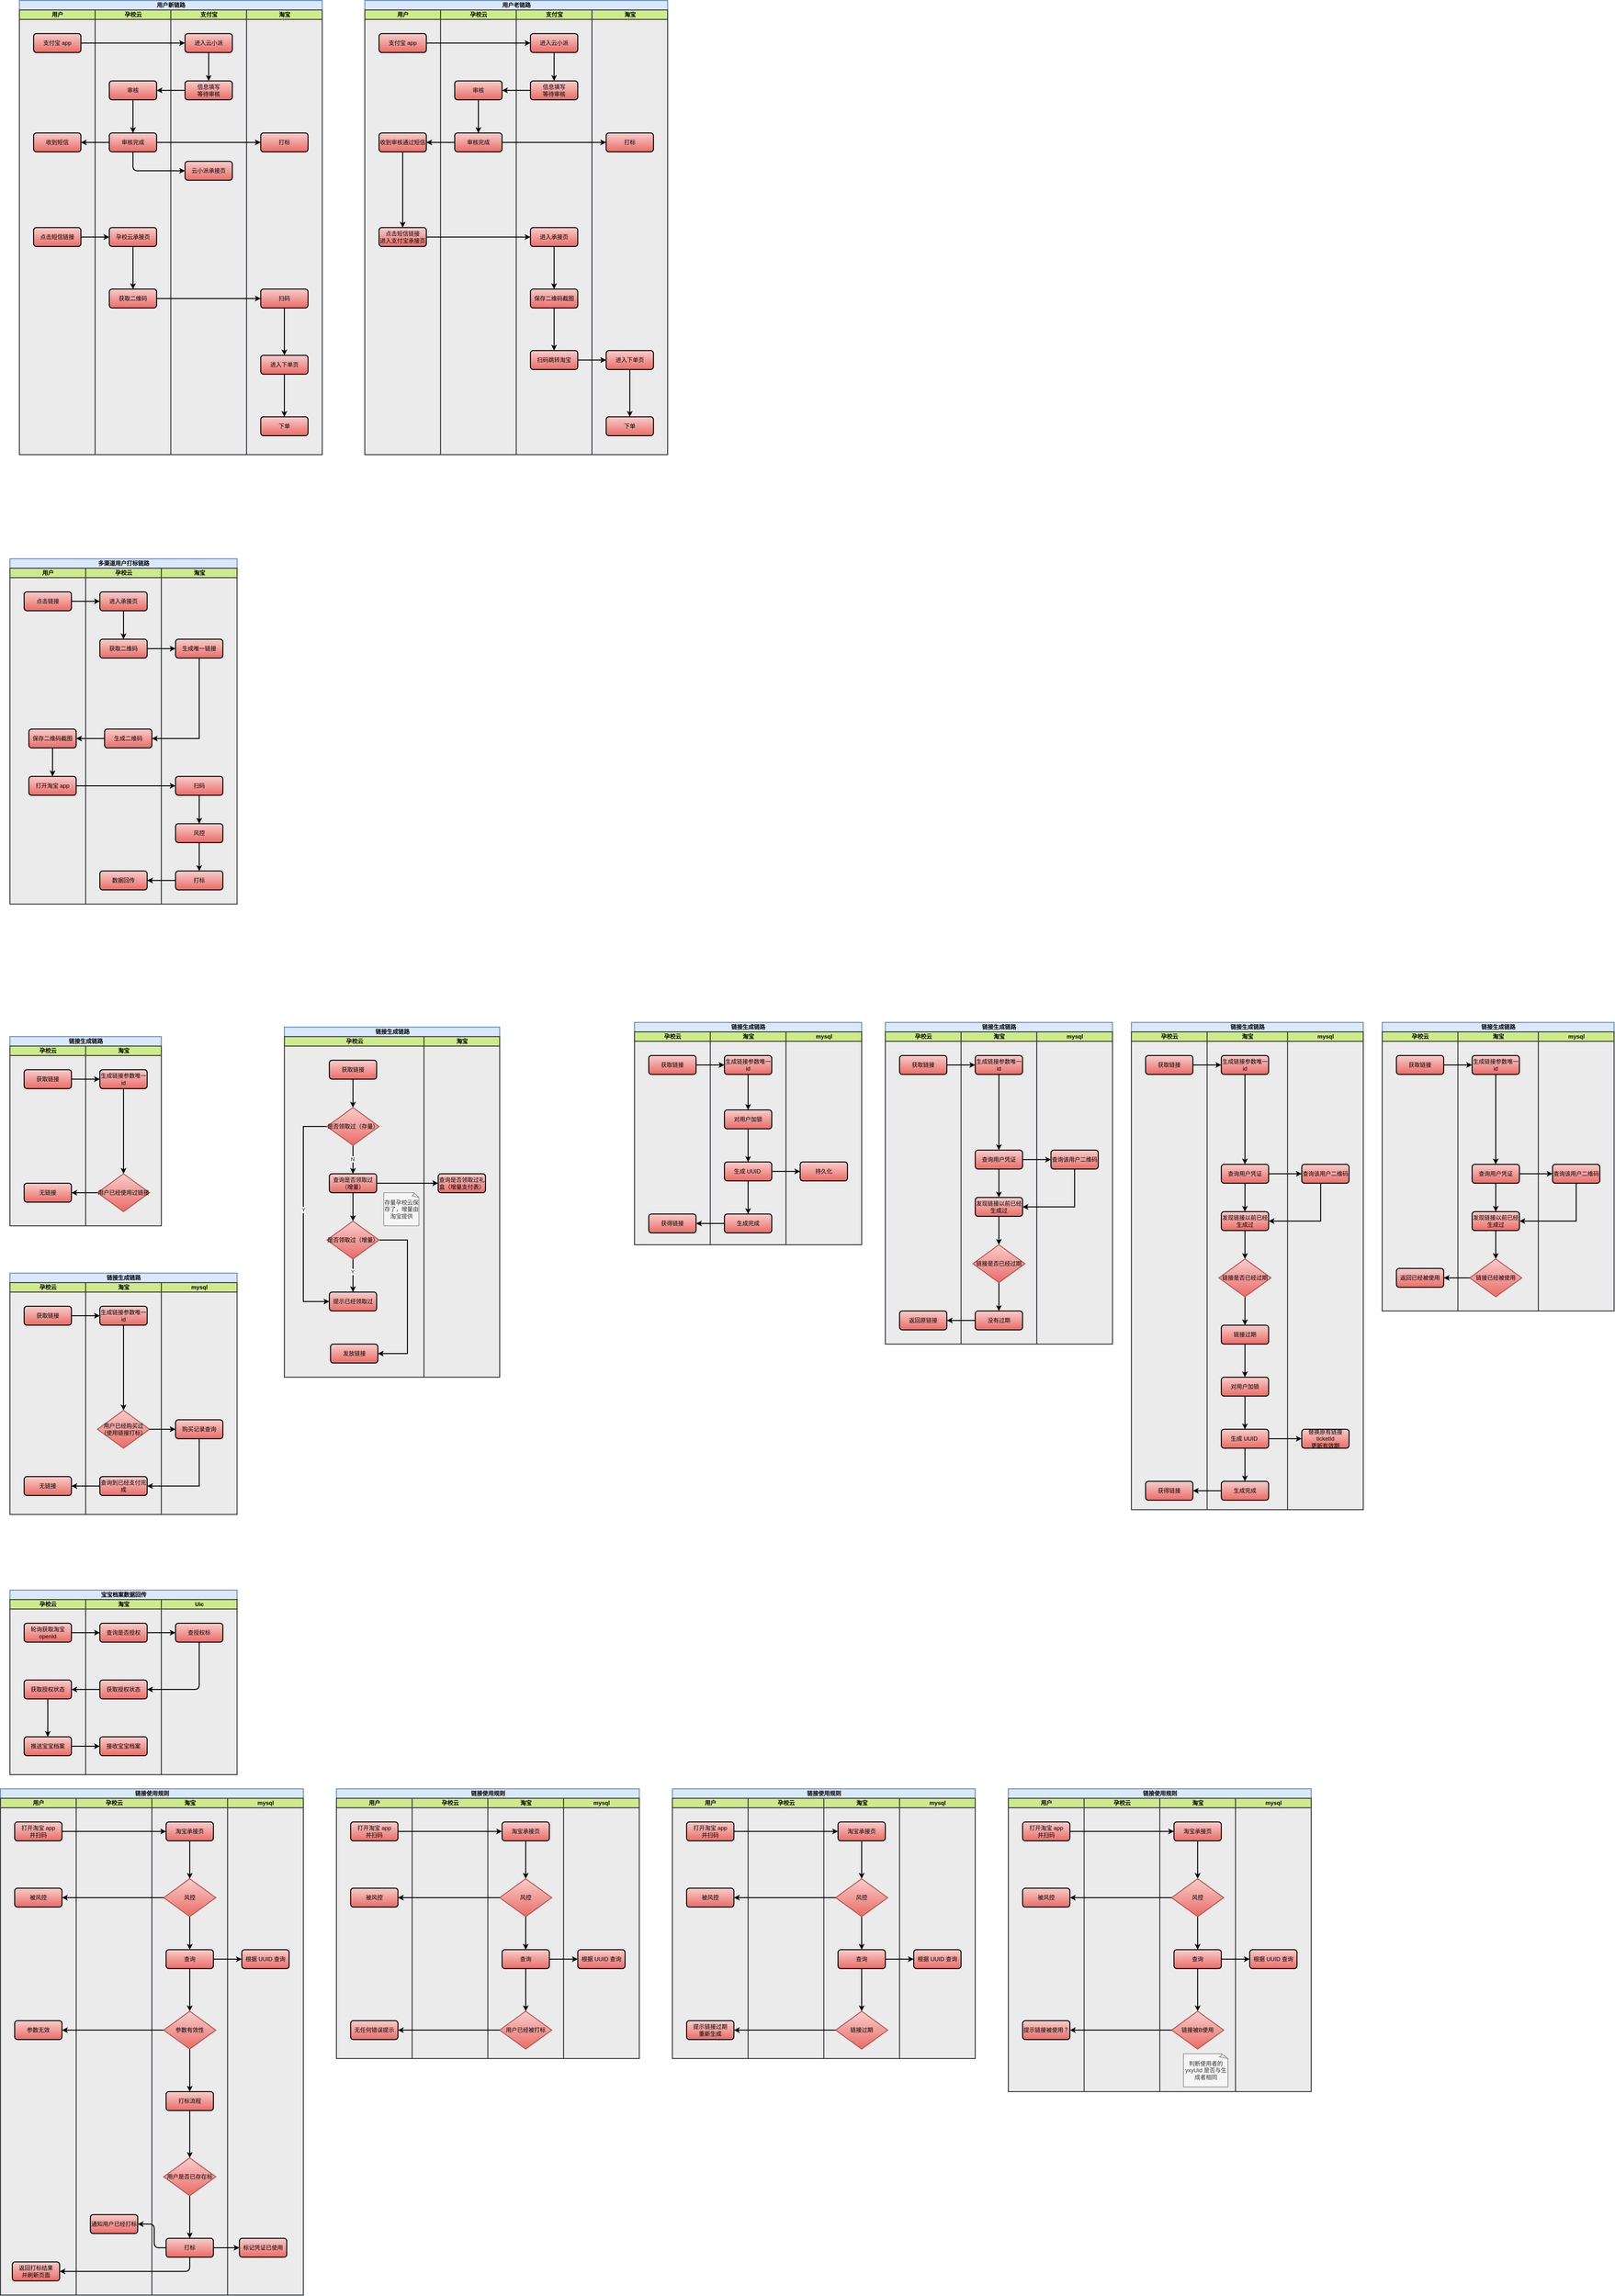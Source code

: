 <mxfile version="20.8.16" type="device"><diagram name="第 1 页" id="Ex14WspwrEfkUQbLIHiF"><mxGraphModel dx="2168" dy="1263" grid="1" gridSize="10" guides="1" tooltips="1" connect="1" arrows="1" fold="1" page="1" pageScale="1" pageWidth="3500" pageHeight="5500" background="none" math="0" shadow="0"><root><mxCell id="0"/><mxCell id="1" parent="0"/><mxCell id="P-MtSJhrg4-U0Emnf3Gx-335" value="链接使用规则" style="swimlane;childLayout=stackLayout;resizeParent=1;resizeParentMax=0;startSize=20;html=1;strokeWidth=2;fillColor=#dae8fc;gradientColor=none;strokeColor=#6c8ebf;swimlaneFillColor=#EBEBEB;" parent="1" vertex="1"><mxGeometry x="60" y="3960" width="640" height="1070" as="geometry"/></mxCell><mxCell id="P-MtSJhrg4-U0Emnf3Gx-336" value="用户" style="swimlane;startSize=20;html=1;strokeWidth=2;fillColor=#cdeb8b;strokeColor=#36393d;" parent="P-MtSJhrg4-U0Emnf3Gx-335" vertex="1"><mxGeometry y="20" width="160" height="1050" as="geometry"/></mxCell><mxCell id="P-MtSJhrg4-U0Emnf3Gx-337" value="打开淘宝 app&lt;br&gt;并扫码" style="rounded=1;whiteSpace=wrap;html=1;strokeWidth=2;fillColor=#f8cecc;gradientColor=#ea6b66;strokeColor=default;" parent="P-MtSJhrg4-U0Emnf3Gx-336" vertex="1"><mxGeometry x="30" y="50" width="100" height="40" as="geometry"/></mxCell><mxCell id="P-MtSJhrg4-U0Emnf3Gx-374" value="返回打标结果&lt;br&gt;并刷新页面" style="rounded=1;whiteSpace=wrap;html=1;strokeWidth=2;fillColor=#f8cecc;gradientColor=#ea6b66;strokeColor=default;" parent="P-MtSJhrg4-U0Emnf3Gx-336" vertex="1"><mxGeometry x="25" y="980" width="100" height="40" as="geometry"/></mxCell><mxCell id="P-MtSJhrg4-U0Emnf3Gx-393" value="参数无效" style="rounded=1;whiteSpace=wrap;html=1;strokeWidth=2;fillColor=#f8cecc;gradientColor=#ea6b66;strokeColor=default;" parent="P-MtSJhrg4-U0Emnf3Gx-336" vertex="1"><mxGeometry x="30" y="470" width="100" height="40" as="geometry"/></mxCell><mxCell id="P-MtSJhrg4-U0Emnf3Gx-416" value="被风控" style="rounded=1;whiteSpace=wrap;html=1;strokeWidth=2;fillColor=#f8cecc;gradientColor=#ea6b66;strokeColor=default;" parent="P-MtSJhrg4-U0Emnf3Gx-336" vertex="1"><mxGeometry x="30" y="190" width="100" height="40" as="geometry"/></mxCell><mxCell id="P-MtSJhrg4-U0Emnf3Gx-338" value="孕校云" style="swimlane;startSize=20;html=1;strokeWidth=2;fillColor=#cdeb8b;strokeColor=#36393d;" parent="P-MtSJhrg4-U0Emnf3Gx-335" vertex="1"><mxGeometry x="160" y="20" width="160" height="1050" as="geometry"/></mxCell><mxCell id="P-MtSJhrg4-U0Emnf3Gx-389" value="通知用户已经打标" style="rounded=1;whiteSpace=wrap;html=1;strokeWidth=2;fillColor=#f8cecc;gradientColor=#ea6b66;strokeColor=default;" parent="P-MtSJhrg4-U0Emnf3Gx-338" vertex="1"><mxGeometry x="30" y="880" width="100" height="40" as="geometry"/></mxCell><mxCell id="P-MtSJhrg4-U0Emnf3Gx-341" value="淘宝" style="swimlane;startSize=20;html=1;strokeWidth=2;fillColor=#cdeb8b;swimlaneFillColor=#EBEBEB;strokeColor=#36393d;" parent="P-MtSJhrg4-U0Emnf3Gx-335" vertex="1"><mxGeometry x="320" y="20" width="160" height="1050" as="geometry"/></mxCell><mxCell id="P-MtSJhrg4-U0Emnf3Gx-418" style="edgeStyle=orthogonalEdgeStyle;orthogonalLoop=1;jettySize=auto;html=1;entryX=0.5;entryY=0;entryDx=0;entryDy=0;strokeColor=default;strokeWidth=2;" parent="P-MtSJhrg4-U0Emnf3Gx-341" source="P-MtSJhrg4-U0Emnf3Gx-349" target="P-MtSJhrg4-U0Emnf3Gx-417" edge="1"><mxGeometry relative="1" as="geometry"/></mxCell><mxCell id="P-MtSJhrg4-U0Emnf3Gx-349" value="淘宝承接页" style="rounded=1;whiteSpace=wrap;html=1;strokeWidth=2;fillColor=#f8cecc;gradientColor=#ea6b66;strokeColor=default;" parent="P-MtSJhrg4-U0Emnf3Gx-341" vertex="1"><mxGeometry x="30" y="50" width="100" height="40" as="geometry"/></mxCell><mxCell id="P-MtSJhrg4-U0Emnf3Gx-412" style="edgeStyle=orthogonalEdgeStyle;orthogonalLoop=1;jettySize=auto;html=1;entryX=0.5;entryY=0;entryDx=0;entryDy=0;strokeColor=default;strokeWidth=2;" parent="P-MtSJhrg4-U0Emnf3Gx-341" source="P-MtSJhrg4-U0Emnf3Gx-350" target="P-MtSJhrg4-U0Emnf3Gx-352" edge="1"><mxGeometry relative="1" as="geometry"/></mxCell><mxCell id="P-MtSJhrg4-U0Emnf3Gx-350" value="查询" style="rounded=1;whiteSpace=wrap;html=1;strokeWidth=2;fillColor=#f8cecc;gradientColor=#ea6b66;strokeColor=default;" parent="P-MtSJhrg4-U0Emnf3Gx-341" vertex="1"><mxGeometry x="30" y="320" width="100" height="40" as="geometry"/></mxCell><mxCell id="P-MtSJhrg4-U0Emnf3Gx-413" style="edgeStyle=orthogonalEdgeStyle;orthogonalLoop=1;jettySize=auto;html=1;strokeColor=default;strokeWidth=2;" parent="P-MtSJhrg4-U0Emnf3Gx-341" source="P-MtSJhrg4-U0Emnf3Gx-352" target="P-MtSJhrg4-U0Emnf3Gx-385" edge="1"><mxGeometry relative="1" as="geometry"/></mxCell><mxCell id="P-MtSJhrg4-U0Emnf3Gx-352" value="参数有效性" style="rhombus;whiteSpace=wrap;html=1;strokeColor=#b85450;strokeWidth=2;fillColor=#f8cecc;gradientColor=#ea6b66;" parent="P-MtSJhrg4-U0Emnf3Gx-341" vertex="1"><mxGeometry x="25" y="450" width="110" height="80" as="geometry"/></mxCell><mxCell id="P-MtSJhrg4-U0Emnf3Gx-355" style="edgeStyle=orthogonalEdgeStyle;orthogonalLoop=1;jettySize=auto;html=1;entryX=0.5;entryY=0;entryDx=0;entryDy=0;strokeColor=default;strokeWidth=2;" parent="P-MtSJhrg4-U0Emnf3Gx-341" source="P-MtSJhrg4-U0Emnf3Gx-356" target="P-MtSJhrg4-U0Emnf3Gx-357" edge="1"><mxGeometry relative="1" as="geometry"/></mxCell><mxCell id="P-MtSJhrg4-U0Emnf3Gx-356" value="用户是否已存在标" style="rhombus;whiteSpace=wrap;html=1;strokeColor=#b85450;strokeWidth=2;fillColor=#f8cecc;gradientColor=#ea6b66;" parent="P-MtSJhrg4-U0Emnf3Gx-341" vertex="1"><mxGeometry x="25" y="760" width="110" height="80" as="geometry"/></mxCell><mxCell id="P-MtSJhrg4-U0Emnf3Gx-357" value="打标" style="rounded=1;whiteSpace=wrap;html=1;strokeWidth=2;fillColor=#f8cecc;gradientColor=#ea6b66;strokeColor=default;" parent="P-MtSJhrg4-U0Emnf3Gx-341" vertex="1"><mxGeometry x="30" y="930" width="100" height="40" as="geometry"/></mxCell><mxCell id="P-MtSJhrg4-U0Emnf3Gx-387" style="edgeStyle=orthogonalEdgeStyle;orthogonalLoop=1;jettySize=auto;html=1;strokeColor=default;strokeWidth=2;" parent="P-MtSJhrg4-U0Emnf3Gx-341" source="P-MtSJhrg4-U0Emnf3Gx-385" target="P-MtSJhrg4-U0Emnf3Gx-356" edge="1"><mxGeometry relative="1" as="geometry"/></mxCell><mxCell id="P-MtSJhrg4-U0Emnf3Gx-385" value="打标流程" style="rounded=1;whiteSpace=wrap;html=1;strokeWidth=2;fillColor=#f8cecc;gradientColor=#ea6b66;strokeColor=default;" parent="P-MtSJhrg4-U0Emnf3Gx-341" vertex="1"><mxGeometry x="30" y="620" width="100" height="40" as="geometry"/></mxCell><mxCell id="P-MtSJhrg4-U0Emnf3Gx-419" style="edgeStyle=orthogonalEdgeStyle;orthogonalLoop=1;jettySize=auto;html=1;entryX=0.5;entryY=0;entryDx=0;entryDy=0;strokeColor=default;strokeWidth=2;" parent="P-MtSJhrg4-U0Emnf3Gx-341" source="P-MtSJhrg4-U0Emnf3Gx-417" target="P-MtSJhrg4-U0Emnf3Gx-350" edge="1"><mxGeometry relative="1" as="geometry"/></mxCell><mxCell id="P-MtSJhrg4-U0Emnf3Gx-417" value="风控" style="rhombus;whiteSpace=wrap;html=1;strokeColor=#b85450;strokeWidth=2;fillColor=#f8cecc;gradientColor=#ea6b66;" parent="P-MtSJhrg4-U0Emnf3Gx-341" vertex="1"><mxGeometry x="25" y="170" width="110" height="80" as="geometry"/></mxCell><mxCell id="P-MtSJhrg4-U0Emnf3Gx-394" style="edgeStyle=orthogonalEdgeStyle;orthogonalLoop=1;jettySize=auto;html=1;entryX=1;entryY=0.5;entryDx=0;entryDy=0;strokeColor=default;strokeWidth=2;" parent="P-MtSJhrg4-U0Emnf3Gx-335" source="P-MtSJhrg4-U0Emnf3Gx-352" target="P-MtSJhrg4-U0Emnf3Gx-393" edge="1"><mxGeometry relative="1" as="geometry"/></mxCell><mxCell id="P-MtSJhrg4-U0Emnf3Gx-391" style="edgeStyle=orthogonalEdgeStyle;orthogonalLoop=1;jettySize=auto;html=1;entryX=1;entryY=0.5;entryDx=0;entryDy=0;strokeColor=default;strokeWidth=2;" parent="P-MtSJhrg4-U0Emnf3Gx-335" source="P-MtSJhrg4-U0Emnf3Gx-357" target="P-MtSJhrg4-U0Emnf3Gx-389" edge="1"><mxGeometry relative="1" as="geometry"><Array as="points"><mxPoint x="325" y="970"/><mxPoint x="325" y="920"/></Array></mxGeometry></mxCell><mxCell id="P-MtSJhrg4-U0Emnf3Gx-392" style="edgeStyle=orthogonalEdgeStyle;orthogonalLoop=1;jettySize=auto;html=1;entryX=1;entryY=0.5;entryDx=0;entryDy=0;strokeColor=default;strokeWidth=2;" parent="P-MtSJhrg4-U0Emnf3Gx-335" source="P-MtSJhrg4-U0Emnf3Gx-357" target="P-MtSJhrg4-U0Emnf3Gx-374" edge="1"><mxGeometry relative="1" as="geometry"><Array as="points"><mxPoint x="400" y="1020"/></Array></mxGeometry></mxCell><mxCell id="P-MtSJhrg4-U0Emnf3Gx-358" value="mysql" style="swimlane;startSize=20;html=1;strokeWidth=2;fillColor=#cdeb8b;swimlaneFillColor=#EBEBEB;strokeColor=#36393d;" parent="P-MtSJhrg4-U0Emnf3Gx-335" vertex="1"><mxGeometry x="480" y="20" width="160" height="1050" as="geometry"/></mxCell><mxCell id="P-MtSJhrg4-U0Emnf3Gx-361" value="根据 UUID 查询" style="rounded=1;whiteSpace=wrap;html=1;strokeWidth=2;fillColor=#f8cecc;gradientColor=#ea6b66;strokeColor=default;" parent="P-MtSJhrg4-U0Emnf3Gx-358" vertex="1"><mxGeometry x="30" y="320" width="100" height="40" as="geometry"/></mxCell><mxCell id="P-MtSJhrg4-U0Emnf3Gx-395" value="标记凭证已使用" style="rounded=1;whiteSpace=wrap;html=1;strokeWidth=2;fillColor=#f8cecc;gradientColor=#ea6b66;strokeColor=default;" parent="P-MtSJhrg4-U0Emnf3Gx-358" vertex="1"><mxGeometry x="25" y="930" width="100" height="40" as="geometry"/></mxCell><mxCell id="P-MtSJhrg4-U0Emnf3Gx-420" style="edgeStyle=orthogonalEdgeStyle;orthogonalLoop=1;jettySize=auto;html=1;entryX=1;entryY=0.5;entryDx=0;entryDy=0;strokeColor=default;strokeWidth=2;" parent="P-MtSJhrg4-U0Emnf3Gx-335" source="P-MtSJhrg4-U0Emnf3Gx-417" target="P-MtSJhrg4-U0Emnf3Gx-416" edge="1"><mxGeometry relative="1" as="geometry"/></mxCell><mxCell id="P-MtSJhrg4-U0Emnf3Gx-421" style="edgeStyle=orthogonalEdgeStyle;orthogonalLoop=1;jettySize=auto;html=1;entryX=0;entryY=0.5;entryDx=0;entryDy=0;strokeColor=default;strokeWidth=2;" parent="P-MtSJhrg4-U0Emnf3Gx-335" source="P-MtSJhrg4-U0Emnf3Gx-350" target="P-MtSJhrg4-U0Emnf3Gx-361" edge="1"><mxGeometry relative="1" as="geometry"/></mxCell><mxCell id="P-MtSJhrg4-U0Emnf3Gx-423" style="edgeStyle=orthogonalEdgeStyle;orthogonalLoop=1;jettySize=auto;html=1;entryX=0;entryY=0.5;entryDx=0;entryDy=0;strokeColor=default;strokeWidth=2;" parent="P-MtSJhrg4-U0Emnf3Gx-335" source="P-MtSJhrg4-U0Emnf3Gx-357" target="P-MtSJhrg4-U0Emnf3Gx-395" edge="1"><mxGeometry relative="1" as="geometry"/></mxCell><mxCell id="oU_7B_7RmXk656S2vJDw-295" style="edgeStyle=orthogonalEdgeStyle;rounded=0;orthogonalLoop=1;jettySize=auto;html=1;entryX=0;entryY=0.5;entryDx=0;entryDy=0;strokeWidth=2;" parent="P-MtSJhrg4-U0Emnf3Gx-335" source="P-MtSJhrg4-U0Emnf3Gx-337" target="P-MtSJhrg4-U0Emnf3Gx-349" edge="1"><mxGeometry relative="1" as="geometry"/></mxCell><mxCell id="P-MtSJhrg4-U0Emnf3Gx-5" value="用户新链路" style="swimlane;childLayout=stackLayout;resizeParent=1;resizeParentMax=0;startSize=20;html=1;strokeWidth=2;fillColor=#dae8fc;gradientColor=none;strokeColor=#6c8ebf;swimlaneFillColor=#EBEBEB;" parent="1" vertex="1"><mxGeometry x="100" y="180" width="640" height="960" as="geometry"/></mxCell><mxCell id="P-MtSJhrg4-U0Emnf3Gx-6" value="用户" style="swimlane;startSize=20;html=1;strokeWidth=2;fillColor=#cdeb8b;strokeColor=#36393d;" parent="P-MtSJhrg4-U0Emnf3Gx-5" vertex="1"><mxGeometry y="20" width="160" height="940" as="geometry"/></mxCell><mxCell id="P-MtSJhrg4-U0Emnf3Gx-12" value="支付宝 app" style="rounded=1;whiteSpace=wrap;html=1;strokeWidth=2;fillColor=#f8cecc;gradientColor=#ea6b66;strokeColor=default;" parent="P-MtSJhrg4-U0Emnf3Gx-6" vertex="1"><mxGeometry x="30" y="50" width="100" height="40" as="geometry"/></mxCell><mxCell id="P-MtSJhrg4-U0Emnf3Gx-21" value="收到短信" style="rounded=1;whiteSpace=wrap;html=1;strokeWidth=2;fillColor=#f8cecc;gradientColor=#ea6b66;strokeColor=default;" parent="P-MtSJhrg4-U0Emnf3Gx-6" vertex="1"><mxGeometry x="30" y="260" width="100" height="40" as="geometry"/></mxCell><mxCell id="P-MtSJhrg4-U0Emnf3Gx-27" value="点击短信链接" style="rounded=1;whiteSpace=wrap;html=1;strokeWidth=2;fillColor=#f8cecc;gradientColor=#ea6b66;strokeColor=default;" parent="P-MtSJhrg4-U0Emnf3Gx-6" vertex="1"><mxGeometry x="30" y="460" width="100" height="40" as="geometry"/></mxCell><mxCell id="P-MtSJhrg4-U0Emnf3Gx-7" value="孕校云" style="swimlane;startSize=20;html=1;strokeWidth=2;fillColor=#cdeb8b;strokeColor=#36393d;" parent="P-MtSJhrg4-U0Emnf3Gx-5" vertex="1"><mxGeometry x="160" y="20" width="160" height="940" as="geometry"/></mxCell><mxCell id="P-MtSJhrg4-U0Emnf3Gx-20" style="edgeStyle=orthogonalEdgeStyle;orthogonalLoop=1;jettySize=auto;html=1;entryX=0.5;entryY=0;entryDx=0;entryDy=0;strokeWidth=2;fillColor=#f8cecc;gradientColor=#ea6b66;strokeColor=default;" parent="P-MtSJhrg4-U0Emnf3Gx-7" source="P-MtSJhrg4-U0Emnf3Gx-17" target="P-MtSJhrg4-U0Emnf3Gx-19" edge="1"><mxGeometry relative="1" as="geometry"/></mxCell><mxCell id="P-MtSJhrg4-U0Emnf3Gx-17" value="审核" style="rounded=1;whiteSpace=wrap;html=1;strokeWidth=2;fillColor=#f8cecc;gradientColor=#ea6b66;strokeColor=default;" parent="P-MtSJhrg4-U0Emnf3Gx-7" vertex="1"><mxGeometry x="30" y="150" width="100" height="40" as="geometry"/></mxCell><mxCell id="P-MtSJhrg4-U0Emnf3Gx-19" value="审核完成" style="rounded=1;whiteSpace=wrap;html=1;strokeWidth=2;fillColor=#f8cecc;gradientColor=#ea6b66;strokeColor=default;" parent="P-MtSJhrg4-U0Emnf3Gx-7" vertex="1"><mxGeometry x="30" y="260" width="100" height="40" as="geometry"/></mxCell><mxCell id="oU_7B_7RmXk656S2vJDw-31" style="edgeStyle=orthogonalEdgeStyle;rounded=0;orthogonalLoop=1;jettySize=auto;html=1;entryX=0.5;entryY=0;entryDx=0;entryDy=0;strokeWidth=2;" parent="P-MtSJhrg4-U0Emnf3Gx-7" source="oU_7B_7RmXk656S2vJDw-1" target="oU_7B_7RmXk656S2vJDw-30" edge="1"><mxGeometry relative="1" as="geometry"/></mxCell><mxCell id="oU_7B_7RmXk656S2vJDw-1" value="孕校云承接页" style="rounded=1;whiteSpace=wrap;html=1;strokeWidth=2;fillColor=#f8cecc;gradientColor=#ea6b66;strokeColor=default;" parent="P-MtSJhrg4-U0Emnf3Gx-7" vertex="1"><mxGeometry x="30" y="460" width="100" height="40" as="geometry"/></mxCell><mxCell id="oU_7B_7RmXk656S2vJDw-30" value="获取二维码" style="rounded=1;whiteSpace=wrap;html=1;strokeWidth=2;fillColor=#f8cecc;gradientColor=#ea6b66;strokeColor=default;" parent="P-MtSJhrg4-U0Emnf3Gx-7" vertex="1"><mxGeometry x="30" y="590" width="100" height="40" as="geometry"/></mxCell><mxCell id="P-MtSJhrg4-U0Emnf3Gx-8" value="支付宝" style="swimlane;startSize=20;html=1;strokeWidth=2;swimlaneFillColor=#EBEBEB;fillColor=#cdeb8b;strokeColor=#36393d;" parent="P-MtSJhrg4-U0Emnf3Gx-5" vertex="1"><mxGeometry x="320" y="20" width="160" height="940" as="geometry"/></mxCell><mxCell id="P-MtSJhrg4-U0Emnf3Gx-16" style="edgeStyle=orthogonalEdgeStyle;orthogonalLoop=1;jettySize=auto;html=1;entryX=0.5;entryY=0;entryDx=0;entryDy=0;strokeWidth=2;fillColor=#f8cecc;gradientColor=#ea6b66;strokeColor=default;" parent="P-MtSJhrg4-U0Emnf3Gx-8" source="P-MtSJhrg4-U0Emnf3Gx-13" target="P-MtSJhrg4-U0Emnf3Gx-15" edge="1"><mxGeometry relative="1" as="geometry"/></mxCell><mxCell id="P-MtSJhrg4-U0Emnf3Gx-13" value="进入云小派" style="rounded=1;whiteSpace=wrap;html=1;strokeWidth=2;fillColor=#f8cecc;gradientColor=#ea6b66;strokeColor=default;" parent="P-MtSJhrg4-U0Emnf3Gx-8" vertex="1"><mxGeometry x="30" y="50" width="100" height="40" as="geometry"/></mxCell><mxCell id="P-MtSJhrg4-U0Emnf3Gx-15" value="信息填写&lt;br&gt;等待审核" style="rounded=1;whiteSpace=wrap;html=1;strokeWidth=2;fillColor=#f8cecc;gradientColor=#ea6b66;strokeColor=default;" parent="P-MtSJhrg4-U0Emnf3Gx-8" vertex="1"><mxGeometry x="30" y="150" width="100" height="40" as="geometry"/></mxCell><mxCell id="P-MtSJhrg4-U0Emnf3Gx-36" value="云小派承接页" style="rounded=1;whiteSpace=wrap;html=1;strokeWidth=2;fillColor=#f8cecc;gradientColor=#ea6b66;strokeColor=default;" parent="P-MtSJhrg4-U0Emnf3Gx-8" vertex="1"><mxGeometry x="30" y="320" width="100" height="40" as="geometry"/></mxCell><mxCell id="P-MtSJhrg4-U0Emnf3Gx-10" value="淘宝" style="swimlane;startSize=20;html=1;strokeWidth=2;fillColor=#cdeb8b;swimlaneFillColor=#EBEBEB;strokeColor=#36393d;" parent="P-MtSJhrg4-U0Emnf3Gx-5" vertex="1"><mxGeometry x="480" y="20" width="160" height="940" as="geometry"/></mxCell><mxCell id="P-MtSJhrg4-U0Emnf3Gx-34" style="edgeStyle=orthogonalEdgeStyle;orthogonalLoop=1;jettySize=auto;html=1;entryX=0.5;entryY=0;entryDx=0;entryDy=0;strokeWidth=2;fillColor=#f8cecc;gradientColor=#ea6b66;strokeColor=default;" parent="P-MtSJhrg4-U0Emnf3Gx-10" source="P-MtSJhrg4-U0Emnf3Gx-29" target="P-MtSJhrg4-U0Emnf3Gx-33" edge="1"><mxGeometry relative="1" as="geometry"/></mxCell><mxCell id="P-MtSJhrg4-U0Emnf3Gx-29" value="扫码" style="rounded=1;whiteSpace=wrap;html=1;strokeWidth=2;fillColor=#f8cecc;gradientColor=#ea6b66;strokeColor=default;" parent="P-MtSJhrg4-U0Emnf3Gx-10" vertex="1"><mxGeometry x="30" y="590" width="100" height="40" as="geometry"/></mxCell><mxCell id="P-MtSJhrg4-U0Emnf3Gx-31" value="打标" style="rounded=1;whiteSpace=wrap;html=1;strokeWidth=2;fillColor=#f8cecc;gradientColor=#ea6b66;strokeColor=default;" parent="P-MtSJhrg4-U0Emnf3Gx-10" vertex="1"><mxGeometry x="30" y="260" width="100" height="40" as="geometry"/></mxCell><mxCell id="oU_7B_7RmXk656S2vJDw-6" style="edgeStyle=orthogonalEdgeStyle;rounded=0;orthogonalLoop=1;jettySize=auto;html=1;entryX=0.5;entryY=0;entryDx=0;entryDy=0;strokeWidth=2;" parent="P-MtSJhrg4-U0Emnf3Gx-10" source="P-MtSJhrg4-U0Emnf3Gx-33" target="oU_7B_7RmXk656S2vJDw-4" edge="1"><mxGeometry relative="1" as="geometry"/></mxCell><mxCell id="P-MtSJhrg4-U0Emnf3Gx-33" value="进入下单页" style="rounded=1;whiteSpace=wrap;html=1;strokeWidth=2;fillColor=#f8cecc;gradientColor=#ea6b66;strokeColor=default;" parent="P-MtSJhrg4-U0Emnf3Gx-10" vertex="1"><mxGeometry x="30" y="730" width="100" height="40" as="geometry"/></mxCell><mxCell id="oU_7B_7RmXk656S2vJDw-4" value="下单" style="rounded=1;whiteSpace=wrap;html=1;strokeWidth=2;fillColor=#f8cecc;gradientColor=#ea6b66;strokeColor=default;" parent="P-MtSJhrg4-U0Emnf3Gx-10" vertex="1"><mxGeometry x="30" y="860" width="100" height="40" as="geometry"/></mxCell><mxCell id="P-MtSJhrg4-U0Emnf3Gx-14" style="edgeStyle=orthogonalEdgeStyle;orthogonalLoop=1;jettySize=auto;html=1;entryX=0;entryY=0.5;entryDx=0;entryDy=0;strokeWidth=2;fillColor=#f8cecc;gradientColor=#ea6b66;strokeColor=default;" parent="P-MtSJhrg4-U0Emnf3Gx-5" source="P-MtSJhrg4-U0Emnf3Gx-12" target="P-MtSJhrg4-U0Emnf3Gx-13" edge="1"><mxGeometry relative="1" as="geometry"/></mxCell><mxCell id="P-MtSJhrg4-U0Emnf3Gx-18" style="edgeStyle=orthogonalEdgeStyle;orthogonalLoop=1;jettySize=auto;html=1;entryX=1;entryY=0.5;entryDx=0;entryDy=0;strokeWidth=2;fillColor=#f8cecc;gradientColor=#ea6b66;strokeColor=default;" parent="P-MtSJhrg4-U0Emnf3Gx-5" source="P-MtSJhrg4-U0Emnf3Gx-15" target="P-MtSJhrg4-U0Emnf3Gx-17" edge="1"><mxGeometry relative="1" as="geometry"/></mxCell><mxCell id="P-MtSJhrg4-U0Emnf3Gx-22" style="edgeStyle=orthogonalEdgeStyle;orthogonalLoop=1;jettySize=auto;html=1;exitX=0;exitY=0.5;exitDx=0;exitDy=0;strokeWidth=2;fillColor=#f8cecc;gradientColor=#ea6b66;strokeColor=default;" parent="P-MtSJhrg4-U0Emnf3Gx-5" source="P-MtSJhrg4-U0Emnf3Gx-19" target="P-MtSJhrg4-U0Emnf3Gx-21" edge="1"><mxGeometry relative="1" as="geometry"/></mxCell><mxCell id="P-MtSJhrg4-U0Emnf3Gx-32" style="edgeStyle=orthogonalEdgeStyle;orthogonalLoop=1;jettySize=auto;html=1;entryX=0;entryY=0.5;entryDx=0;entryDy=0;strokeWidth=2;fillColor=#f8cecc;gradientColor=#ea6b66;strokeColor=default;" parent="P-MtSJhrg4-U0Emnf3Gx-5" source="P-MtSJhrg4-U0Emnf3Gx-19" target="P-MtSJhrg4-U0Emnf3Gx-31" edge="1"><mxGeometry relative="1" as="geometry"/></mxCell><mxCell id="P-MtSJhrg4-U0Emnf3Gx-37" style="edgeStyle=orthogonalEdgeStyle;orthogonalLoop=1;jettySize=auto;html=1;entryX=0;entryY=0.5;entryDx=0;entryDy=0;strokeWidth=2;fillColor=#f8cecc;gradientColor=#ea6b66;strokeColor=default;" parent="P-MtSJhrg4-U0Emnf3Gx-5" source="P-MtSJhrg4-U0Emnf3Gx-19" target="P-MtSJhrg4-U0Emnf3Gx-36" edge="1"><mxGeometry relative="1" as="geometry"><Array as="points"><mxPoint x="240" y="360"/></Array></mxGeometry></mxCell><mxCell id="oU_7B_7RmXk656S2vJDw-2" style="edgeStyle=orthogonalEdgeStyle;rounded=0;orthogonalLoop=1;jettySize=auto;html=1;entryX=0;entryY=0.5;entryDx=0;entryDy=0;strokeWidth=2;" parent="P-MtSJhrg4-U0Emnf3Gx-5" source="P-MtSJhrg4-U0Emnf3Gx-27" target="oU_7B_7RmXk656S2vJDw-1" edge="1"><mxGeometry relative="1" as="geometry"/></mxCell><mxCell id="oU_7B_7RmXk656S2vJDw-32" style="edgeStyle=orthogonalEdgeStyle;rounded=0;orthogonalLoop=1;jettySize=auto;html=1;entryX=0;entryY=0.5;entryDx=0;entryDy=0;strokeWidth=2;" parent="P-MtSJhrg4-U0Emnf3Gx-5" source="oU_7B_7RmXk656S2vJDw-30" target="P-MtSJhrg4-U0Emnf3Gx-29" edge="1"><mxGeometry relative="1" as="geometry"/></mxCell><mxCell id="P-MtSJhrg4-U0Emnf3Gx-40" value="用户老链路" style="swimlane;childLayout=stackLayout;resizeParent=1;resizeParentMax=0;startSize=20;html=1;strokeWidth=2;fillColor=#dae8fc;gradientColor=none;strokeColor=#6c8ebf;swimlaneFillColor=#EBEBEB;" parent="1" vertex="1"><mxGeometry x="830" y="180" width="640" height="960" as="geometry"/></mxCell><mxCell id="P-MtSJhrg4-U0Emnf3Gx-41" value="用户" style="swimlane;startSize=20;html=1;strokeWidth=2;fillColor=#cdeb8b;strokeColor=#36393d;" parent="P-MtSJhrg4-U0Emnf3Gx-40" vertex="1"><mxGeometry y="20" width="160" height="940" as="geometry"/></mxCell><mxCell id="P-MtSJhrg4-U0Emnf3Gx-42" value="支付宝 app" style="rounded=1;whiteSpace=wrap;html=1;strokeWidth=2;fillColor=#f8cecc;gradientColor=#ea6b66;strokeColor=default;" parent="P-MtSJhrg4-U0Emnf3Gx-41" vertex="1"><mxGeometry x="30" y="50" width="100" height="40" as="geometry"/></mxCell><mxCell id="P-MtSJhrg4-U0Emnf3Gx-381" style="edgeStyle=orthogonalEdgeStyle;orthogonalLoop=1;jettySize=auto;html=1;entryX=0.5;entryY=0;entryDx=0;entryDy=0;strokeColor=default;strokeWidth=2;" parent="P-MtSJhrg4-U0Emnf3Gx-41" source="P-MtSJhrg4-U0Emnf3Gx-44" target="P-MtSJhrg4-U0Emnf3Gx-45" edge="1"><mxGeometry relative="1" as="geometry"/></mxCell><mxCell id="P-MtSJhrg4-U0Emnf3Gx-44" value="收到审核通过短信" style="rounded=1;whiteSpace=wrap;html=1;strokeWidth=2;fillColor=#f8cecc;gradientColor=#ea6b66;strokeColor=default;" parent="P-MtSJhrg4-U0Emnf3Gx-41" vertex="1"><mxGeometry x="30" y="260" width="100" height="40" as="geometry"/></mxCell><mxCell id="P-MtSJhrg4-U0Emnf3Gx-45" value="点击短信链接&lt;br&gt;进入支付宝承接页" style="rounded=1;whiteSpace=wrap;html=1;strokeWidth=2;fillColor=#f8cecc;gradientColor=#ea6b66;strokeColor=default;" parent="P-MtSJhrg4-U0Emnf3Gx-41" vertex="1"><mxGeometry x="30" y="460" width="100" height="40" as="geometry"/></mxCell><mxCell id="P-MtSJhrg4-U0Emnf3Gx-46" value="孕校云" style="swimlane;startSize=20;html=1;strokeWidth=2;fillColor=#cdeb8b;strokeColor=#36393d;" parent="P-MtSJhrg4-U0Emnf3Gx-40" vertex="1"><mxGeometry x="160" y="20" width="160" height="940" as="geometry"/></mxCell><mxCell id="P-MtSJhrg4-U0Emnf3Gx-47" style="edgeStyle=orthogonalEdgeStyle;orthogonalLoop=1;jettySize=auto;html=1;entryX=0.5;entryY=0;entryDx=0;entryDy=0;strokeWidth=2;fillColor=#f8cecc;gradientColor=#ea6b66;strokeColor=default;" parent="P-MtSJhrg4-U0Emnf3Gx-46" source="P-MtSJhrg4-U0Emnf3Gx-48" target="P-MtSJhrg4-U0Emnf3Gx-49" edge="1"><mxGeometry relative="1" as="geometry"/></mxCell><mxCell id="P-MtSJhrg4-U0Emnf3Gx-48" value="审核" style="rounded=1;whiteSpace=wrap;html=1;strokeWidth=2;fillColor=#f8cecc;gradientColor=#ea6b66;strokeColor=default;" parent="P-MtSJhrg4-U0Emnf3Gx-46" vertex="1"><mxGeometry x="30" y="150" width="100" height="40" as="geometry"/></mxCell><mxCell id="P-MtSJhrg4-U0Emnf3Gx-49" value="审核完成" style="rounded=1;whiteSpace=wrap;html=1;strokeWidth=2;fillColor=#f8cecc;gradientColor=#ea6b66;strokeColor=default;" parent="P-MtSJhrg4-U0Emnf3Gx-46" vertex="1"><mxGeometry x="30" y="260" width="100" height="40" as="geometry"/></mxCell><mxCell id="P-MtSJhrg4-U0Emnf3Gx-50" value="支付宝" style="swimlane;startSize=20;html=1;strokeWidth=2;swimlaneFillColor=#EBEBEB;fillColor=#cdeb8b;strokeColor=#36393d;" parent="P-MtSJhrg4-U0Emnf3Gx-40" vertex="1"><mxGeometry x="320" y="20" width="160" height="940" as="geometry"/></mxCell><mxCell id="P-MtSJhrg4-U0Emnf3Gx-51" style="edgeStyle=orthogonalEdgeStyle;orthogonalLoop=1;jettySize=auto;html=1;entryX=0.5;entryY=0;entryDx=0;entryDy=0;strokeWidth=2;fillColor=#f8cecc;gradientColor=#ea6b66;strokeColor=default;" parent="P-MtSJhrg4-U0Emnf3Gx-50" source="P-MtSJhrg4-U0Emnf3Gx-52" target="P-MtSJhrg4-U0Emnf3Gx-53" edge="1"><mxGeometry relative="1" as="geometry"/></mxCell><mxCell id="P-MtSJhrg4-U0Emnf3Gx-52" value="进入云小派" style="rounded=1;whiteSpace=wrap;html=1;strokeWidth=2;fillColor=#f8cecc;gradientColor=#ea6b66;strokeColor=default;" parent="P-MtSJhrg4-U0Emnf3Gx-50" vertex="1"><mxGeometry x="30" y="50" width="100" height="40" as="geometry"/></mxCell><mxCell id="P-MtSJhrg4-U0Emnf3Gx-53" value="信息填写&lt;br&gt;等待审核" style="rounded=1;whiteSpace=wrap;html=1;strokeWidth=2;fillColor=#f8cecc;gradientColor=#ea6b66;strokeColor=default;" parent="P-MtSJhrg4-U0Emnf3Gx-50" vertex="1"><mxGeometry x="30" y="150" width="100" height="40" as="geometry"/></mxCell><mxCell id="P-MtSJhrg4-U0Emnf3Gx-71" style="edgeStyle=orthogonalEdgeStyle;orthogonalLoop=1;jettySize=auto;html=1;strokeColor=default;strokeWidth=2;" parent="P-MtSJhrg4-U0Emnf3Gx-50" source="P-MtSJhrg4-U0Emnf3Gx-67" target="P-MtSJhrg4-U0Emnf3Gx-70" edge="1"><mxGeometry relative="1" as="geometry"/></mxCell><mxCell id="P-MtSJhrg4-U0Emnf3Gx-67" value="进入承接页" style="rounded=1;whiteSpace=wrap;html=1;strokeWidth=2;fillColor=#f8cecc;gradientColor=#ea6b66;strokeColor=default;" parent="P-MtSJhrg4-U0Emnf3Gx-50" vertex="1"><mxGeometry x="30" y="460" width="100" height="40" as="geometry"/></mxCell><mxCell id="P-MtSJhrg4-U0Emnf3Gx-103" style="edgeStyle=orthogonalEdgeStyle;orthogonalLoop=1;jettySize=auto;html=1;entryX=0.5;entryY=0;entryDx=0;entryDy=0;strokeColor=default;strokeWidth=2;" parent="P-MtSJhrg4-U0Emnf3Gx-50" source="P-MtSJhrg4-U0Emnf3Gx-70" target="P-MtSJhrg4-U0Emnf3Gx-102" edge="1"><mxGeometry relative="1" as="geometry"/></mxCell><mxCell id="P-MtSJhrg4-U0Emnf3Gx-70" value="保存二维码截图" style="rounded=1;whiteSpace=wrap;html=1;strokeWidth=2;fillColor=#f8cecc;gradientColor=#ea6b66;strokeColor=default;" parent="P-MtSJhrg4-U0Emnf3Gx-50" vertex="1"><mxGeometry x="30" y="590" width="100" height="40" as="geometry"/></mxCell><mxCell id="P-MtSJhrg4-U0Emnf3Gx-102" value="扫码跳转淘宝" style="rounded=1;whiteSpace=wrap;html=1;strokeWidth=2;fillColor=#f8cecc;gradientColor=#ea6b66;strokeColor=default;" parent="P-MtSJhrg4-U0Emnf3Gx-50" vertex="1"><mxGeometry x="30" y="720" width="100" height="40" as="geometry"/></mxCell><mxCell id="P-MtSJhrg4-U0Emnf3Gx-55" value="淘宝" style="swimlane;startSize=20;html=1;strokeWidth=2;fillColor=#cdeb8b;swimlaneFillColor=#EBEBEB;strokeColor=#36393d;" parent="P-MtSJhrg4-U0Emnf3Gx-40" vertex="1"><mxGeometry x="480" y="20" width="160" height="940" as="geometry"/></mxCell><mxCell id="P-MtSJhrg4-U0Emnf3Gx-56" style="edgeStyle=orthogonalEdgeStyle;orthogonalLoop=1;jettySize=auto;html=1;entryX=0.5;entryY=0;entryDx=0;entryDy=0;strokeWidth=2;fillColor=#f8cecc;gradientColor=#ea6b66;strokeColor=default;" parent="P-MtSJhrg4-U0Emnf3Gx-55" source="P-MtSJhrg4-U0Emnf3Gx-57" target="P-MtSJhrg4-U0Emnf3Gx-59" edge="1"><mxGeometry relative="1" as="geometry"/></mxCell><mxCell id="P-MtSJhrg4-U0Emnf3Gx-57" value="进入下单页" style="rounded=1;whiteSpace=wrap;html=1;strokeWidth=2;fillColor=#f8cecc;gradientColor=#ea6b66;strokeColor=default;" parent="P-MtSJhrg4-U0Emnf3Gx-55" vertex="1"><mxGeometry x="30" y="720" width="100" height="40" as="geometry"/></mxCell><mxCell id="P-MtSJhrg4-U0Emnf3Gx-58" value="打标" style="rounded=1;whiteSpace=wrap;html=1;strokeWidth=2;fillColor=#f8cecc;gradientColor=#ea6b66;strokeColor=default;" parent="P-MtSJhrg4-U0Emnf3Gx-55" vertex="1"><mxGeometry x="30" y="260" width="100" height="40" as="geometry"/></mxCell><mxCell id="P-MtSJhrg4-U0Emnf3Gx-59" value="下单" style="rounded=1;whiteSpace=wrap;html=1;strokeWidth=2;fillColor=#f8cecc;gradientColor=#ea6b66;strokeColor=default;" parent="P-MtSJhrg4-U0Emnf3Gx-55" vertex="1"><mxGeometry x="30" y="860" width="100" height="40" as="geometry"/></mxCell><mxCell id="P-MtSJhrg4-U0Emnf3Gx-60" style="edgeStyle=orthogonalEdgeStyle;orthogonalLoop=1;jettySize=auto;html=1;entryX=0;entryY=0.5;entryDx=0;entryDy=0;strokeWidth=2;fillColor=#f8cecc;gradientColor=#ea6b66;strokeColor=default;" parent="P-MtSJhrg4-U0Emnf3Gx-40" source="P-MtSJhrg4-U0Emnf3Gx-42" target="P-MtSJhrg4-U0Emnf3Gx-52" edge="1"><mxGeometry relative="1" as="geometry"/></mxCell><mxCell id="P-MtSJhrg4-U0Emnf3Gx-61" style="edgeStyle=orthogonalEdgeStyle;orthogonalLoop=1;jettySize=auto;html=1;entryX=1;entryY=0.5;entryDx=0;entryDy=0;strokeWidth=2;fillColor=#f8cecc;gradientColor=#ea6b66;strokeColor=default;" parent="P-MtSJhrg4-U0Emnf3Gx-40" source="P-MtSJhrg4-U0Emnf3Gx-53" target="P-MtSJhrg4-U0Emnf3Gx-48" edge="1"><mxGeometry relative="1" as="geometry"/></mxCell><mxCell id="P-MtSJhrg4-U0Emnf3Gx-62" style="edgeStyle=orthogonalEdgeStyle;orthogonalLoop=1;jettySize=auto;html=1;exitX=0;exitY=0.5;exitDx=0;exitDy=0;strokeWidth=2;fillColor=#f8cecc;gradientColor=#ea6b66;strokeColor=default;" parent="P-MtSJhrg4-U0Emnf3Gx-40" source="P-MtSJhrg4-U0Emnf3Gx-49" target="P-MtSJhrg4-U0Emnf3Gx-44" edge="1"><mxGeometry relative="1" as="geometry"/></mxCell><mxCell id="P-MtSJhrg4-U0Emnf3Gx-64" style="edgeStyle=orthogonalEdgeStyle;orthogonalLoop=1;jettySize=auto;html=1;entryX=0;entryY=0.5;entryDx=0;entryDy=0;strokeWidth=2;fillColor=#f8cecc;gradientColor=#ea6b66;strokeColor=default;" parent="P-MtSJhrg4-U0Emnf3Gx-40" source="P-MtSJhrg4-U0Emnf3Gx-49" target="P-MtSJhrg4-U0Emnf3Gx-58" edge="1"><mxGeometry relative="1" as="geometry"/></mxCell><mxCell id="P-MtSJhrg4-U0Emnf3Gx-68" style="edgeStyle=orthogonalEdgeStyle;orthogonalLoop=1;jettySize=auto;html=1;strokeColor=default;strokeWidth=2;" parent="P-MtSJhrg4-U0Emnf3Gx-40" source="P-MtSJhrg4-U0Emnf3Gx-45" target="P-MtSJhrg4-U0Emnf3Gx-67" edge="1"><mxGeometry relative="1" as="geometry"/></mxCell><mxCell id="P-MtSJhrg4-U0Emnf3Gx-105" style="edgeStyle=orthogonalEdgeStyle;orthogonalLoop=1;jettySize=auto;html=1;entryX=0;entryY=0.5;entryDx=0;entryDy=0;strokeColor=default;strokeWidth=2;" parent="P-MtSJhrg4-U0Emnf3Gx-40" source="P-MtSJhrg4-U0Emnf3Gx-102" target="P-MtSJhrg4-U0Emnf3Gx-57" edge="1"><mxGeometry relative="1" as="geometry"/></mxCell><mxCell id="P-MtSJhrg4-U0Emnf3Gx-155" value="多渠道用户打标链路" style="swimlane;childLayout=stackLayout;resizeParent=1;resizeParentMax=0;startSize=20;html=1;strokeWidth=2;fillColor=#dae8fc;gradientColor=none;strokeColor=#6c8ebf;swimlaneFillColor=#EBEBEB;" parent="1" vertex="1"><mxGeometry x="80" y="1360" width="480" height="730" as="geometry"/></mxCell><mxCell id="P-MtSJhrg4-U0Emnf3Gx-156" value="用户" style="swimlane;startSize=20;html=1;strokeWidth=2;fillColor=#cdeb8b;strokeColor=#36393d;" parent="P-MtSJhrg4-U0Emnf3Gx-155" vertex="1"><mxGeometry y="20" width="160" height="710" as="geometry"/></mxCell><mxCell id="oU_7B_7RmXk656S2vJDw-7" value="点击链接" style="rounded=1;whiteSpace=wrap;html=1;strokeWidth=2;fillColor=#f8cecc;gradientColor=#ea6b66;strokeColor=default;" parent="P-MtSJhrg4-U0Emnf3Gx-156" vertex="1"><mxGeometry x="30" y="50" width="100" height="40" as="geometry"/></mxCell><mxCell id="oU_7B_7RmXk656S2vJDw-18" style="edgeStyle=orthogonalEdgeStyle;rounded=0;orthogonalLoop=1;jettySize=auto;html=1;strokeWidth=2;" parent="P-MtSJhrg4-U0Emnf3Gx-156" source="oU_7B_7RmXk656S2vJDw-15" target="oU_7B_7RmXk656S2vJDw-17" edge="1"><mxGeometry relative="1" as="geometry"/></mxCell><mxCell id="oU_7B_7RmXk656S2vJDw-15" value="保存二维码截图" style="rounded=1;whiteSpace=wrap;html=1;strokeWidth=2;fillColor=#f8cecc;gradientColor=#ea6b66;strokeColor=default;" parent="P-MtSJhrg4-U0Emnf3Gx-156" vertex="1"><mxGeometry x="40" y="340" width="100" height="40" as="geometry"/></mxCell><mxCell id="oU_7B_7RmXk656S2vJDw-17" value="打开淘宝 app" style="rounded=1;whiteSpace=wrap;html=1;strokeWidth=2;fillColor=#f8cecc;gradientColor=#ea6b66;strokeColor=default;" parent="P-MtSJhrg4-U0Emnf3Gx-156" vertex="1"><mxGeometry x="40" y="440" width="100" height="40" as="geometry"/></mxCell><mxCell id="oU_7B_7RmXk656S2vJDw-16" style="edgeStyle=orthogonalEdgeStyle;rounded=0;orthogonalLoop=1;jettySize=auto;html=1;entryX=1;entryY=0.5;entryDx=0;entryDy=0;strokeWidth=2;" parent="P-MtSJhrg4-U0Emnf3Gx-155" source="oU_7B_7RmXk656S2vJDw-13" target="oU_7B_7RmXk656S2vJDw-15" edge="1"><mxGeometry relative="1" as="geometry"/></mxCell><mxCell id="P-MtSJhrg4-U0Emnf3Gx-160" value="孕校云" style="swimlane;startSize=20;html=1;strokeWidth=2;fillColor=#cdeb8b;strokeColor=#36393d;" parent="P-MtSJhrg4-U0Emnf3Gx-155" vertex="1"><mxGeometry x="160" y="20" width="160" height="710" as="geometry"/></mxCell><mxCell id="oU_7B_7RmXk656S2vJDw-10" style="edgeStyle=orthogonalEdgeStyle;rounded=0;orthogonalLoop=1;jettySize=auto;html=1;entryX=0.5;entryY=0;entryDx=0;entryDy=0;strokeWidth=2;" parent="P-MtSJhrg4-U0Emnf3Gx-160" source="P-MtSJhrg4-U0Emnf3Gx-206" target="oU_7B_7RmXk656S2vJDw-9" edge="1"><mxGeometry relative="1" as="geometry"/></mxCell><mxCell id="P-MtSJhrg4-U0Emnf3Gx-206" value="进入承接页" style="rounded=1;whiteSpace=wrap;html=1;strokeWidth=2;fillColor=#f8cecc;gradientColor=#ea6b66;strokeColor=default;" parent="P-MtSJhrg4-U0Emnf3Gx-160" vertex="1"><mxGeometry x="30" y="50" width="100" height="40" as="geometry"/></mxCell><mxCell id="oU_7B_7RmXk656S2vJDw-9" value="获取二维码" style="rounded=1;whiteSpace=wrap;html=1;strokeWidth=2;fillColor=#f8cecc;gradientColor=#ea6b66;strokeColor=default;" parent="P-MtSJhrg4-U0Emnf3Gx-160" vertex="1"><mxGeometry x="30" y="150" width="100" height="40" as="geometry"/></mxCell><mxCell id="oU_7B_7RmXk656S2vJDw-13" value="生成二维码" style="rounded=1;whiteSpace=wrap;html=1;strokeWidth=2;fillColor=#f8cecc;gradientColor=#ea6b66;strokeColor=default;" parent="P-MtSJhrg4-U0Emnf3Gx-160" vertex="1"><mxGeometry x="40" y="340" width="100" height="40" as="geometry"/></mxCell><mxCell id="oU_7B_7RmXk656S2vJDw-35" value="数据回传" style="rounded=1;whiteSpace=wrap;html=1;strokeWidth=2;fillColor=#f8cecc;gradientColor=#ea6b66;strokeColor=default;" parent="P-MtSJhrg4-U0Emnf3Gx-160" vertex="1"><mxGeometry x="30" y="640" width="100" height="40" as="geometry"/></mxCell><mxCell id="oU_7B_7RmXk656S2vJDw-8" style="edgeStyle=orthogonalEdgeStyle;rounded=0;orthogonalLoop=1;jettySize=auto;html=1;entryX=0;entryY=0.5;entryDx=0;entryDy=0;strokeWidth=2;" parent="P-MtSJhrg4-U0Emnf3Gx-155" source="oU_7B_7RmXk656S2vJDw-7" target="P-MtSJhrg4-U0Emnf3Gx-206" edge="1"><mxGeometry relative="1" as="geometry"/></mxCell><mxCell id="P-MtSJhrg4-U0Emnf3Gx-174" value="淘宝" style="swimlane;startSize=20;html=1;strokeWidth=2;fillColor=#cdeb8b;swimlaneFillColor=#EBEBEB;strokeColor=#36393d;" parent="P-MtSJhrg4-U0Emnf3Gx-155" vertex="1"><mxGeometry x="320" y="20" width="160" height="710" as="geometry"/></mxCell><mxCell id="oU_7B_7RmXk656S2vJDw-11" value="生成唯一链接" style="rounded=1;whiteSpace=wrap;html=1;strokeWidth=2;fillColor=#f8cecc;gradientColor=#ea6b66;strokeColor=default;" parent="P-MtSJhrg4-U0Emnf3Gx-174" vertex="1"><mxGeometry x="30" y="150" width="100" height="40" as="geometry"/></mxCell><mxCell id="oU_7B_7RmXk656S2vJDw-37" style="edgeStyle=orthogonalEdgeStyle;rounded=0;orthogonalLoop=1;jettySize=auto;html=1;entryX=0.5;entryY=0;entryDx=0;entryDy=0;strokeWidth=2;" parent="P-MtSJhrg4-U0Emnf3Gx-174" source="oU_7B_7RmXk656S2vJDw-19" target="oU_7B_7RmXk656S2vJDw-23" edge="1"><mxGeometry relative="1" as="geometry"/></mxCell><mxCell id="oU_7B_7RmXk656S2vJDw-19" value="扫码" style="rounded=1;whiteSpace=wrap;html=1;strokeWidth=2;fillColor=#f8cecc;gradientColor=#ea6b66;strokeColor=default;" parent="P-MtSJhrg4-U0Emnf3Gx-174" vertex="1"><mxGeometry x="30" y="440" width="100" height="40" as="geometry"/></mxCell><mxCell id="oU_7B_7RmXk656S2vJDw-41" style="edgeStyle=orthogonalEdgeStyle;rounded=0;orthogonalLoop=1;jettySize=auto;html=1;entryX=0.5;entryY=0;entryDx=0;entryDy=0;strokeWidth=2;" parent="P-MtSJhrg4-U0Emnf3Gx-174" source="oU_7B_7RmXk656S2vJDw-23" target="oU_7B_7RmXk656S2vJDw-38" edge="1"><mxGeometry relative="1" as="geometry"/></mxCell><mxCell id="oU_7B_7RmXk656S2vJDw-23" value="风控" style="rounded=1;whiteSpace=wrap;html=1;strokeWidth=2;fillColor=#f8cecc;gradientColor=#ea6b66;strokeColor=default;" parent="P-MtSJhrg4-U0Emnf3Gx-174" vertex="1"><mxGeometry x="30" y="540" width="100" height="40" as="geometry"/></mxCell><mxCell id="oU_7B_7RmXk656S2vJDw-38" value="打标" style="rounded=1;whiteSpace=wrap;html=1;strokeWidth=2;fillColor=#f8cecc;gradientColor=#ea6b66;strokeColor=default;" parent="P-MtSJhrg4-U0Emnf3Gx-174" vertex="1"><mxGeometry x="30" y="640" width="100" height="40" as="geometry"/></mxCell><mxCell id="iCSMUZgHZvMBJa5QP6DY-30" style="edgeStyle=orthogonalEdgeStyle;rounded=0;orthogonalLoop=1;jettySize=auto;html=1;entryX=0;entryY=0.5;entryDx=0;entryDy=0;strokeWidth=2;" edge="1" parent="P-MtSJhrg4-U0Emnf3Gx-155" source="oU_7B_7RmXk656S2vJDw-9" target="oU_7B_7RmXk656S2vJDw-11"><mxGeometry relative="1" as="geometry"/></mxCell><mxCell id="iCSMUZgHZvMBJa5QP6DY-32" style="edgeStyle=orthogonalEdgeStyle;rounded=0;orthogonalLoop=1;jettySize=auto;html=1;strokeWidth=2;" edge="1" parent="P-MtSJhrg4-U0Emnf3Gx-155" source="oU_7B_7RmXk656S2vJDw-17" target="oU_7B_7RmXk656S2vJDw-19"><mxGeometry relative="1" as="geometry"/></mxCell><mxCell id="oU_7B_7RmXk656S2vJDw-42" style="edgeStyle=orthogonalEdgeStyle;rounded=0;orthogonalLoop=1;jettySize=auto;html=1;entryX=1;entryY=0.5;entryDx=0;entryDy=0;strokeWidth=2;" parent="P-MtSJhrg4-U0Emnf3Gx-155" source="oU_7B_7RmXk656S2vJDw-38" target="oU_7B_7RmXk656S2vJDw-35" edge="1"><mxGeometry relative="1" as="geometry"/></mxCell><mxCell id="iCSMUZgHZvMBJa5QP6DY-143" style="edgeStyle=orthogonalEdgeStyle;rounded=0;orthogonalLoop=1;jettySize=auto;html=1;entryX=1;entryY=0.5;entryDx=0;entryDy=0;strokeWidth=2;" edge="1" parent="P-MtSJhrg4-U0Emnf3Gx-155" source="oU_7B_7RmXk656S2vJDw-11" target="oU_7B_7RmXk656S2vJDw-13"><mxGeometry relative="1" as="geometry"><Array as="points"><mxPoint x="400" y="380"/></Array></mxGeometry></mxCell><mxCell id="P-MtSJhrg4-U0Emnf3Gx-254" value="链接生成链路" style="swimlane;childLayout=stackLayout;resizeParent=1;resizeParentMax=0;startSize=20;html=1;strokeWidth=2;fillColor=#dae8fc;gradientColor=none;strokeColor=#6c8ebf;swimlaneFillColor=#EBEBEB;" parent="1" vertex="1"><mxGeometry x="1400" y="2340" width="480" height="470" as="geometry"/></mxCell><mxCell id="P-MtSJhrg4-U0Emnf3Gx-257" value="孕校云" style="swimlane;startSize=20;html=1;strokeWidth=2;fillColor=#cdeb8b;strokeColor=#36393d;" parent="P-MtSJhrg4-U0Emnf3Gx-254" vertex="1"><mxGeometry y="20" width="160" height="450" as="geometry"/></mxCell><mxCell id="P-MtSJhrg4-U0Emnf3Gx-260" value="获取链接" style="rounded=1;whiteSpace=wrap;html=1;strokeWidth=2;fillColor=#f8cecc;gradientColor=#ea6b66;strokeColor=default;" parent="P-MtSJhrg4-U0Emnf3Gx-257" vertex="1"><mxGeometry x="30" y="50" width="100" height="40" as="geometry"/></mxCell><mxCell id="oU_7B_7RmXk656S2vJDw-66" value="获得链接" style="rounded=1;whiteSpace=wrap;html=1;strokeWidth=2;fillColor=#f8cecc;gradientColor=#ea6b66;strokeColor=default;" parent="P-MtSJhrg4-U0Emnf3Gx-257" vertex="1"><mxGeometry x="30" y="385" width="100" height="40" as="geometry"/></mxCell><mxCell id="P-MtSJhrg4-U0Emnf3Gx-262" value="淘宝" style="swimlane;startSize=20;html=1;strokeWidth=2;fillColor=#cdeb8b;swimlaneFillColor=#EBEBEB;strokeColor=#36393d;" parent="P-MtSJhrg4-U0Emnf3Gx-254" vertex="1"><mxGeometry x="160" y="20" width="160" height="450" as="geometry"/></mxCell><mxCell id="iCSMUZgHZvMBJa5QP6DY-146" style="edgeStyle=orthogonalEdgeStyle;rounded=0;orthogonalLoop=1;jettySize=auto;html=1;entryX=0.5;entryY=0;entryDx=0;entryDy=0;strokeWidth=2;" edge="1" parent="P-MtSJhrg4-U0Emnf3Gx-262" source="P-MtSJhrg4-U0Emnf3Gx-266" target="oU_7B_7RmXk656S2vJDw-146"><mxGeometry relative="1" as="geometry"/></mxCell><mxCell id="P-MtSJhrg4-U0Emnf3Gx-266" value="生成链接参数唯一id" style="rounded=1;whiteSpace=wrap;html=1;strokeWidth=2;fillColor=#f8cecc;gradientColor=#ea6b66;strokeColor=default;" parent="P-MtSJhrg4-U0Emnf3Gx-262" vertex="1"><mxGeometry x="30" y="50" width="100" height="40" as="geometry"/></mxCell><mxCell id="oU_7B_7RmXk656S2vJDw-65" style="edgeStyle=orthogonalEdgeStyle;rounded=0;orthogonalLoop=1;jettySize=auto;html=1;entryX=0.5;entryY=0;entryDx=0;entryDy=0;strokeWidth=2;" parent="P-MtSJhrg4-U0Emnf3Gx-262" source="oU_7B_7RmXk656S2vJDw-60" target="oU_7B_7RmXk656S2vJDw-64" edge="1"><mxGeometry relative="1" as="geometry"/></mxCell><mxCell id="oU_7B_7RmXk656S2vJDw-60" value="生成 UUID&amp;nbsp;" style="rounded=1;whiteSpace=wrap;html=1;strokeWidth=2;fillColor=#f8cecc;gradientColor=#ea6b66;strokeColor=default;" parent="P-MtSJhrg4-U0Emnf3Gx-262" vertex="1"><mxGeometry x="30" y="275" width="100" height="40" as="geometry"/></mxCell><mxCell id="oU_7B_7RmXk656S2vJDw-64" value="生成完成" style="rounded=1;whiteSpace=wrap;html=1;strokeWidth=2;fillColor=#f8cecc;gradientColor=#ea6b66;strokeColor=default;" parent="P-MtSJhrg4-U0Emnf3Gx-262" vertex="1"><mxGeometry x="30" y="385" width="100" height="40" as="geometry"/></mxCell><mxCell id="oU_7B_7RmXk656S2vJDw-148" style="edgeStyle=orthogonalEdgeStyle;rounded=0;orthogonalLoop=1;jettySize=auto;html=1;entryX=0.5;entryY=0;entryDx=0;entryDy=0;strokeWidth=2;" parent="P-MtSJhrg4-U0Emnf3Gx-262" source="oU_7B_7RmXk656S2vJDw-146" target="oU_7B_7RmXk656S2vJDw-60" edge="1"><mxGeometry relative="1" as="geometry"/></mxCell><mxCell id="oU_7B_7RmXk656S2vJDw-146" value="对用户加锁" style="rounded=1;whiteSpace=wrap;html=1;strokeWidth=2;fillColor=#f8cecc;gradientColor=#ea6b66;strokeColor=default;" parent="P-MtSJhrg4-U0Emnf3Gx-262" vertex="1"><mxGeometry x="30" y="165" width="100" height="40" as="geometry"/></mxCell><mxCell id="oU_7B_7RmXk656S2vJDw-67" style="edgeStyle=orthogonalEdgeStyle;rounded=0;orthogonalLoop=1;jettySize=auto;html=1;entryX=1;entryY=0.5;entryDx=0;entryDy=0;strokeWidth=2;" parent="P-MtSJhrg4-U0Emnf3Gx-254" source="oU_7B_7RmXk656S2vJDw-64" target="oU_7B_7RmXk656S2vJDw-66" edge="1"><mxGeometry relative="1" as="geometry"/></mxCell><mxCell id="P-MtSJhrg4-U0Emnf3Gx-271" value="mysql" style="swimlane;startSize=20;html=1;strokeWidth=2;fillColor=#cdeb8b;swimlaneFillColor=#EBEBEB;strokeColor=#36393d;" parent="P-MtSJhrg4-U0Emnf3Gx-254" vertex="1"><mxGeometry x="320" y="20" width="160" height="450" as="geometry"/></mxCell><mxCell id="oU_7B_7RmXk656S2vJDw-62" value="持久化" style="rounded=1;whiteSpace=wrap;html=1;strokeWidth=2;fillColor=#f8cecc;gradientColor=#ea6b66;strokeColor=default;" parent="P-MtSJhrg4-U0Emnf3Gx-271" vertex="1"><mxGeometry x="30" y="275" width="100" height="40" as="geometry"/></mxCell><mxCell id="P-MtSJhrg4-U0Emnf3Gx-269" style="edgeStyle=orthogonalEdgeStyle;orthogonalLoop=1;jettySize=auto;html=1;entryX=0;entryY=0.5;entryDx=0;entryDy=0;strokeColor=default;strokeWidth=2;" parent="P-MtSJhrg4-U0Emnf3Gx-254" source="P-MtSJhrg4-U0Emnf3Gx-260" target="P-MtSJhrg4-U0Emnf3Gx-266" edge="1"><mxGeometry relative="1" as="geometry"/></mxCell><mxCell id="iCSMUZgHZvMBJa5QP6DY-147" style="edgeStyle=orthogonalEdgeStyle;rounded=0;orthogonalLoop=1;jettySize=auto;html=1;entryX=0;entryY=0.5;entryDx=0;entryDy=0;strokeWidth=2;" edge="1" parent="P-MtSJhrg4-U0Emnf3Gx-254" source="oU_7B_7RmXk656S2vJDw-60" target="oU_7B_7RmXk656S2vJDw-62"><mxGeometry relative="1" as="geometry"/></mxCell><mxCell id="P-MtSJhrg4-U0Emnf3Gx-426" value="宝宝档案数据回传" style="swimlane;childLayout=stackLayout;resizeParent=1;resizeParentMax=0;startSize=20;html=1;strokeWidth=2;fillColor=#dae8fc;gradientColor=none;strokeColor=#6c8ebf;swimlaneFillColor=#EBEBEB;" parent="1" vertex="1"><mxGeometry x="80" y="3540" width="480" height="390" as="geometry"/></mxCell><mxCell id="P-MtSJhrg4-U0Emnf3Gx-427" value="孕校云" style="swimlane;startSize=20;html=1;strokeWidth=2;fillColor=#cdeb8b;strokeColor=#36393d;" parent="P-MtSJhrg4-U0Emnf3Gx-426" vertex="1"><mxGeometry y="20" width="160" height="370" as="geometry"/></mxCell><mxCell id="P-MtSJhrg4-U0Emnf3Gx-428" value="轮询获取淘宝 openId" style="rounded=1;whiteSpace=wrap;html=1;strokeWidth=2;fillColor=#f8cecc;gradientColor=#ea6b66;strokeColor=default;" parent="P-MtSJhrg4-U0Emnf3Gx-427" vertex="1"><mxGeometry x="30" y="50" width="100" height="40" as="geometry"/></mxCell><mxCell id="P-MtSJhrg4-U0Emnf3Gx-452" style="edgeStyle=orthogonalEdgeStyle;orthogonalLoop=1;jettySize=auto;html=1;entryX=0.5;entryY=0;entryDx=0;entryDy=0;strokeColor=default;strokeWidth=2;" parent="P-MtSJhrg4-U0Emnf3Gx-427" source="P-MtSJhrg4-U0Emnf3Gx-449" target="P-MtSJhrg4-U0Emnf3Gx-451" edge="1"><mxGeometry relative="1" as="geometry"/></mxCell><mxCell id="P-MtSJhrg4-U0Emnf3Gx-449" value="获取授权状态" style="rounded=1;whiteSpace=wrap;html=1;strokeWidth=2;fillColor=#f8cecc;gradientColor=#ea6b66;strokeColor=default;" parent="P-MtSJhrg4-U0Emnf3Gx-427" vertex="1"><mxGeometry x="30" y="170" width="100" height="40" as="geometry"/></mxCell><mxCell id="P-MtSJhrg4-U0Emnf3Gx-451" value="推送宝宝档案" style="rounded=1;whiteSpace=wrap;html=1;strokeWidth=2;fillColor=#f8cecc;gradientColor=#ea6b66;strokeColor=default;" parent="P-MtSJhrg4-U0Emnf3Gx-427" vertex="1"><mxGeometry x="30" y="290" width="100" height="40" as="geometry"/></mxCell><mxCell id="P-MtSJhrg4-U0Emnf3Gx-430" value="淘宝" style="swimlane;startSize=20;html=1;strokeWidth=2;fillColor=#cdeb8b;swimlaneFillColor=#EBEBEB;strokeColor=#36393d;" parent="P-MtSJhrg4-U0Emnf3Gx-426" vertex="1"><mxGeometry x="160" y="20" width="160" height="370" as="geometry"/></mxCell><mxCell id="P-MtSJhrg4-U0Emnf3Gx-443" value="查询是否授权" style="rounded=1;whiteSpace=wrap;html=1;strokeWidth=2;fillColor=#f8cecc;gradientColor=#ea6b66;strokeColor=default;" parent="P-MtSJhrg4-U0Emnf3Gx-430" vertex="1"><mxGeometry x="30" y="50" width="100" height="40" as="geometry"/></mxCell><mxCell id="P-MtSJhrg4-U0Emnf3Gx-447" value="获取授权状态" style="rounded=1;whiteSpace=wrap;html=1;strokeWidth=2;fillColor=#f8cecc;gradientColor=#ea6b66;strokeColor=default;" parent="P-MtSJhrg4-U0Emnf3Gx-430" vertex="1"><mxGeometry x="30" y="170" width="100" height="40" as="geometry"/></mxCell><mxCell id="P-MtSJhrg4-U0Emnf3Gx-453" value="接收宝宝档案" style="rounded=1;whiteSpace=wrap;html=1;strokeWidth=2;fillColor=#f8cecc;gradientColor=#ea6b66;strokeColor=default;" parent="P-MtSJhrg4-U0Emnf3Gx-430" vertex="1"><mxGeometry x="30" y="290" width="100" height="40" as="geometry"/></mxCell><mxCell id="P-MtSJhrg4-U0Emnf3Gx-438" value="Uic" style="swimlane;startSize=20;html=1;strokeWidth=2;fillColor=#cdeb8b;swimlaneFillColor=#EBEBEB;strokeColor=#36393d;" parent="P-MtSJhrg4-U0Emnf3Gx-426" vertex="1"><mxGeometry x="320" y="20" width="160" height="370" as="geometry"/></mxCell><mxCell id="P-MtSJhrg4-U0Emnf3Gx-445" value="查授权标" style="rounded=1;whiteSpace=wrap;html=1;strokeWidth=2;fillColor=#f8cecc;gradientColor=#ea6b66;strokeColor=default;" parent="P-MtSJhrg4-U0Emnf3Gx-438" vertex="1"><mxGeometry x="30" y="50" width="100" height="40" as="geometry"/></mxCell><mxCell id="P-MtSJhrg4-U0Emnf3Gx-444" style="edgeStyle=orthogonalEdgeStyle;orthogonalLoop=1;jettySize=auto;html=1;entryX=0;entryY=0.5;entryDx=0;entryDy=0;strokeColor=default;strokeWidth=2;" parent="P-MtSJhrg4-U0Emnf3Gx-426" source="P-MtSJhrg4-U0Emnf3Gx-428" target="P-MtSJhrg4-U0Emnf3Gx-443" edge="1"><mxGeometry relative="1" as="geometry"/></mxCell><mxCell id="P-MtSJhrg4-U0Emnf3Gx-446" style="edgeStyle=orthogonalEdgeStyle;orthogonalLoop=1;jettySize=auto;html=1;entryX=0;entryY=0.5;entryDx=0;entryDy=0;strokeColor=default;strokeWidth=2;" parent="P-MtSJhrg4-U0Emnf3Gx-426" source="P-MtSJhrg4-U0Emnf3Gx-443" target="P-MtSJhrg4-U0Emnf3Gx-445" edge="1"><mxGeometry relative="1" as="geometry"/></mxCell><mxCell id="P-MtSJhrg4-U0Emnf3Gx-448" style="edgeStyle=orthogonalEdgeStyle;orthogonalLoop=1;jettySize=auto;html=1;entryX=1;entryY=0.5;entryDx=0;entryDy=0;strokeColor=default;strokeWidth=2;" parent="P-MtSJhrg4-U0Emnf3Gx-426" source="P-MtSJhrg4-U0Emnf3Gx-445" target="P-MtSJhrg4-U0Emnf3Gx-447" edge="1"><mxGeometry relative="1" as="geometry"><Array as="points"><mxPoint x="400" y="210"/></Array></mxGeometry></mxCell><mxCell id="P-MtSJhrg4-U0Emnf3Gx-450" style="edgeStyle=orthogonalEdgeStyle;orthogonalLoop=1;jettySize=auto;html=1;entryX=1;entryY=0.5;entryDx=0;entryDy=0;strokeColor=default;strokeWidth=2;" parent="P-MtSJhrg4-U0Emnf3Gx-426" source="P-MtSJhrg4-U0Emnf3Gx-447" target="P-MtSJhrg4-U0Emnf3Gx-449" edge="1"><mxGeometry relative="1" as="geometry"/></mxCell><mxCell id="P-MtSJhrg4-U0Emnf3Gx-454" style="edgeStyle=orthogonalEdgeStyle;orthogonalLoop=1;jettySize=auto;html=1;entryX=0;entryY=0.5;entryDx=0;entryDy=0;strokeColor=default;strokeWidth=2;" parent="P-MtSJhrg4-U0Emnf3Gx-426" source="P-MtSJhrg4-U0Emnf3Gx-451" target="P-MtSJhrg4-U0Emnf3Gx-453" edge="1"><mxGeometry relative="1" as="geometry"/></mxCell><mxCell id="oU_7B_7RmXk656S2vJDw-68" value="链接生成链路" style="swimlane;childLayout=stackLayout;resizeParent=1;resizeParentMax=0;startSize=20;html=1;strokeWidth=2;fillColor=#dae8fc;gradientColor=none;strokeColor=#6c8ebf;swimlaneFillColor=#EBEBEB;" parent="1" vertex="1"><mxGeometry x="1930" y="2340" width="480" height="680" as="geometry"/></mxCell><mxCell id="oU_7B_7RmXk656S2vJDw-69" value="孕校云" style="swimlane;startSize=20;html=1;strokeWidth=2;fillColor=#cdeb8b;strokeColor=#36393d;" parent="oU_7B_7RmXk656S2vJDw-68" vertex="1"><mxGeometry y="20" width="160" height="660" as="geometry"/></mxCell><mxCell id="oU_7B_7RmXk656S2vJDw-70" value="获取链接" style="rounded=1;whiteSpace=wrap;html=1;strokeWidth=2;fillColor=#f8cecc;gradientColor=#ea6b66;strokeColor=default;" parent="oU_7B_7RmXk656S2vJDw-69" vertex="1"><mxGeometry x="30" y="50" width="100" height="40" as="geometry"/></mxCell><mxCell id="oU_7B_7RmXk656S2vJDw-118" value="返回原链接" style="rounded=1;whiteSpace=wrap;html=1;strokeWidth=2;fillColor=#f8cecc;gradientColor=#ea6b66;strokeColor=default;" parent="oU_7B_7RmXk656S2vJDw-69" vertex="1"><mxGeometry x="30" y="590" width="100" height="40" as="geometry"/></mxCell><mxCell id="oU_7B_7RmXk656S2vJDw-72" value="淘宝" style="swimlane;startSize=20;html=1;strokeWidth=2;fillColor=#cdeb8b;swimlaneFillColor=#EBEBEB;strokeColor=#36393d;" parent="oU_7B_7RmXk656S2vJDw-68" vertex="1"><mxGeometry x="160" y="20" width="160" height="660" as="geometry"/></mxCell><mxCell id="iCSMUZgHZvMBJa5QP6DY-67" style="edgeStyle=orthogonalEdgeStyle;rounded=0;orthogonalLoop=1;jettySize=auto;html=1;entryX=0.5;entryY=0;entryDx=0;entryDy=0;strokeWidth=2;" edge="1" parent="oU_7B_7RmXk656S2vJDw-72" source="oU_7B_7RmXk656S2vJDw-74" target="oU_7B_7RmXk656S2vJDw-77"><mxGeometry relative="1" as="geometry"/></mxCell><mxCell id="oU_7B_7RmXk656S2vJDw-74" value="生成链接参数唯一id" style="rounded=1;whiteSpace=wrap;html=1;strokeWidth=2;fillColor=#f8cecc;gradientColor=#ea6b66;strokeColor=default;" parent="oU_7B_7RmXk656S2vJDw-72" vertex="1"><mxGeometry x="30" y="50" width="100" height="40" as="geometry"/></mxCell><mxCell id="oU_7B_7RmXk656S2vJDw-121" style="edgeStyle=orthogonalEdgeStyle;rounded=0;orthogonalLoop=1;jettySize=auto;html=1;entryX=0.5;entryY=0;entryDx=0;entryDy=0;strokeWidth=2;" parent="oU_7B_7RmXk656S2vJDw-72" source="oU_7B_7RmXk656S2vJDw-77" target="oU_7B_7RmXk656S2vJDw-92" edge="1"><mxGeometry relative="1" as="geometry"/></mxCell><mxCell id="oU_7B_7RmXk656S2vJDw-77" value="查询用户凭证" style="rounded=1;whiteSpace=wrap;html=1;strokeWidth=2;fillColor=#f8cecc;gradientColor=#ea6b66;strokeColor=default;" parent="oU_7B_7RmXk656S2vJDw-72" vertex="1"><mxGeometry x="30" y="250" width="100" height="40" as="geometry"/></mxCell><mxCell id="oU_7B_7RmXk656S2vJDw-96" style="edgeStyle=orthogonalEdgeStyle;rounded=0;orthogonalLoop=1;jettySize=auto;html=1;strokeWidth=2;" parent="oU_7B_7RmXk656S2vJDw-72" source="oU_7B_7RmXk656S2vJDw-92" target="oU_7B_7RmXk656S2vJDw-95" edge="1"><mxGeometry relative="1" as="geometry"/></mxCell><mxCell id="oU_7B_7RmXk656S2vJDw-92" value="发现链接以前已经生成过" style="rounded=1;whiteSpace=wrap;html=1;strokeWidth=2;fillColor=#f8cecc;gradientColor=#ea6b66;strokeColor=default;" parent="oU_7B_7RmXk656S2vJDw-72" vertex="1"><mxGeometry x="30" y="350" width="100" height="40" as="geometry"/></mxCell><mxCell id="oU_7B_7RmXk656S2vJDw-98" style="edgeStyle=orthogonalEdgeStyle;rounded=0;orthogonalLoop=1;jettySize=auto;html=1;entryX=0.5;entryY=0;entryDx=0;entryDy=0;strokeWidth=2;" parent="oU_7B_7RmXk656S2vJDw-72" source="oU_7B_7RmXk656S2vJDw-95" target="oU_7B_7RmXk656S2vJDw-97" edge="1"><mxGeometry relative="1" as="geometry"/></mxCell><mxCell id="oU_7B_7RmXk656S2vJDw-95" value="链接是否已经过期" style="rhombus;whiteSpace=wrap;html=1;strokeColor=#b85450;strokeWidth=2;fillColor=#f8cecc;gradientColor=#ea6b66;" parent="oU_7B_7RmXk656S2vJDw-72" vertex="1"><mxGeometry x="25" y="450" width="110" height="80" as="geometry"/></mxCell><mxCell id="oU_7B_7RmXk656S2vJDw-97" value="没有过期" style="rounded=1;whiteSpace=wrap;html=1;strokeWidth=2;fillColor=#f8cecc;gradientColor=#ea6b66;strokeColor=default;" parent="oU_7B_7RmXk656S2vJDw-72" vertex="1"><mxGeometry x="30" y="590" width="100" height="40" as="geometry"/></mxCell><mxCell id="oU_7B_7RmXk656S2vJDw-122" style="edgeStyle=orthogonalEdgeStyle;rounded=0;orthogonalLoop=1;jettySize=auto;html=1;entryX=1;entryY=0.5;entryDx=0;entryDy=0;strokeWidth=2;" parent="oU_7B_7RmXk656S2vJDw-68" source="oU_7B_7RmXk656S2vJDw-97" target="oU_7B_7RmXk656S2vJDw-118" edge="1"><mxGeometry relative="1" as="geometry"/></mxCell><mxCell id="oU_7B_7RmXk656S2vJDw-83" value="mysql" style="swimlane;startSize=20;html=1;strokeWidth=2;fillColor=#cdeb8b;swimlaneFillColor=#EBEBEB;strokeColor=#36393d;" parent="oU_7B_7RmXk656S2vJDw-68" vertex="1"><mxGeometry x="320" y="20" width="160" height="660" as="geometry"/></mxCell><mxCell id="oU_7B_7RmXk656S2vJDw-84" value="查询该用户二维码" style="rounded=1;whiteSpace=wrap;html=1;strokeWidth=2;fillColor=#f8cecc;gradientColor=#ea6b66;strokeColor=default;" parent="oU_7B_7RmXk656S2vJDw-83" vertex="1"><mxGeometry x="30" y="250" width="100" height="40" as="geometry"/></mxCell><mxCell id="oU_7B_7RmXk656S2vJDw-86" style="edgeStyle=orthogonalEdgeStyle;orthogonalLoop=1;jettySize=auto;html=1;entryX=0;entryY=0.5;entryDx=0;entryDy=0;strokeColor=default;strokeWidth=2;" parent="oU_7B_7RmXk656S2vJDw-68" source="oU_7B_7RmXk656S2vJDw-70" target="oU_7B_7RmXk656S2vJDw-74" edge="1"><mxGeometry relative="1" as="geometry"/></mxCell><mxCell id="oU_7B_7RmXk656S2vJDw-201" style="edgeStyle=orthogonalEdgeStyle;rounded=0;orthogonalLoop=1;jettySize=auto;html=1;exitX=1;exitY=0.5;exitDx=0;exitDy=0;entryX=0;entryY=0.5;entryDx=0;entryDy=0;strokeWidth=2;" parent="oU_7B_7RmXk656S2vJDw-68" source="oU_7B_7RmXk656S2vJDw-77" target="oU_7B_7RmXk656S2vJDw-84" edge="1"><mxGeometry relative="1" as="geometry"/></mxCell><mxCell id="oU_7B_7RmXk656S2vJDw-202" style="edgeStyle=orthogonalEdgeStyle;rounded=0;orthogonalLoop=1;jettySize=auto;html=1;entryX=1;entryY=0.5;entryDx=0;entryDy=0;strokeWidth=2;" parent="oU_7B_7RmXk656S2vJDw-68" source="oU_7B_7RmXk656S2vJDw-84" target="oU_7B_7RmXk656S2vJDw-92" edge="1"><mxGeometry relative="1" as="geometry"><Array as="points"><mxPoint x="400" y="390"/></Array></mxGeometry></mxCell><mxCell id="oU_7B_7RmXk656S2vJDw-124" value="链接生成链路" style="swimlane;childLayout=stackLayout;resizeParent=1;resizeParentMax=0;startSize=20;html=1;strokeWidth=2;fillColor=#dae8fc;gradientColor=none;strokeColor=#6c8ebf;swimlaneFillColor=#EBEBEB;" parent="1" vertex="1"><mxGeometry x="2450" y="2340" width="490" height="1030" as="geometry"/></mxCell><mxCell id="oU_7B_7RmXk656S2vJDw-125" value="孕校云" style="swimlane;startSize=20;html=1;strokeWidth=2;fillColor=#cdeb8b;strokeColor=#36393d;" parent="oU_7B_7RmXk656S2vJDw-124" vertex="1"><mxGeometry y="20" width="160" height="1010" as="geometry"/></mxCell><mxCell id="oU_7B_7RmXk656S2vJDw-126" value="获取链接" style="rounded=1;whiteSpace=wrap;html=1;strokeWidth=2;fillColor=#f8cecc;gradientColor=#ea6b66;strokeColor=default;" parent="oU_7B_7RmXk656S2vJDw-125" vertex="1"><mxGeometry x="30" y="50" width="100" height="40" as="geometry"/></mxCell><mxCell id="oU_7B_7RmXk656S2vJDw-130" value="淘宝" style="swimlane;startSize=20;html=1;strokeWidth=2;fillColor=#cdeb8b;swimlaneFillColor=#EBEBEB;strokeColor=#36393d;" parent="oU_7B_7RmXk656S2vJDw-124" vertex="1"><mxGeometry x="160" y="20" width="170" height="1010" as="geometry"/></mxCell><mxCell id="iCSMUZgHZvMBJa5QP6DY-68" style="edgeStyle=orthogonalEdgeStyle;rounded=0;orthogonalLoop=1;jettySize=auto;html=1;entryX=0.5;entryY=0;entryDx=0;entryDy=0;strokeWidth=2;" edge="1" parent="oU_7B_7RmXk656S2vJDw-130" source="oU_7B_7RmXk656S2vJDw-132" target="oU_7B_7RmXk656S2vJDw-134"><mxGeometry relative="1" as="geometry"/></mxCell><mxCell id="oU_7B_7RmXk656S2vJDw-132" value="生成链接参数唯一id" style="rounded=1;whiteSpace=wrap;html=1;strokeWidth=2;fillColor=#f8cecc;gradientColor=#ea6b66;strokeColor=default;" parent="oU_7B_7RmXk656S2vJDw-130" vertex="1"><mxGeometry x="30" y="50" width="100" height="40" as="geometry"/></mxCell><mxCell id="oU_7B_7RmXk656S2vJDw-133" style="edgeStyle=orthogonalEdgeStyle;rounded=0;orthogonalLoop=1;jettySize=auto;html=1;entryX=0.5;entryY=0;entryDx=0;entryDy=0;strokeWidth=2;" parent="oU_7B_7RmXk656S2vJDw-130" source="oU_7B_7RmXk656S2vJDw-134" target="oU_7B_7RmXk656S2vJDw-136" edge="1"><mxGeometry relative="1" as="geometry"/></mxCell><mxCell id="oU_7B_7RmXk656S2vJDw-134" value="查询用户凭证" style="rounded=1;whiteSpace=wrap;html=1;strokeWidth=2;fillColor=#f8cecc;gradientColor=#ea6b66;strokeColor=default;" parent="oU_7B_7RmXk656S2vJDw-130" vertex="1"><mxGeometry x="30" y="280" width="100" height="40" as="geometry"/></mxCell><mxCell id="oU_7B_7RmXk656S2vJDw-135" style="edgeStyle=orthogonalEdgeStyle;rounded=0;orthogonalLoop=1;jettySize=auto;html=1;strokeWidth=2;" parent="oU_7B_7RmXk656S2vJDw-130" source="oU_7B_7RmXk656S2vJDw-136" target="oU_7B_7RmXk656S2vJDw-138" edge="1"><mxGeometry relative="1" as="geometry"/></mxCell><mxCell id="oU_7B_7RmXk656S2vJDw-136" value="发现链接以前已经生成过" style="rounded=1;whiteSpace=wrap;html=1;strokeWidth=2;fillColor=#f8cecc;gradientColor=#ea6b66;strokeColor=default;" parent="oU_7B_7RmXk656S2vJDw-130" vertex="1"><mxGeometry x="30" y="380" width="100" height="40" as="geometry"/></mxCell><mxCell id="oU_7B_7RmXk656S2vJDw-137" style="edgeStyle=orthogonalEdgeStyle;rounded=0;orthogonalLoop=1;jettySize=auto;html=1;entryX=0.5;entryY=0;entryDx=0;entryDy=0;strokeWidth=2;" parent="oU_7B_7RmXk656S2vJDw-130" source="oU_7B_7RmXk656S2vJDw-138" target="oU_7B_7RmXk656S2vJDw-139" edge="1"><mxGeometry relative="1" as="geometry"/></mxCell><mxCell id="oU_7B_7RmXk656S2vJDw-138" value="链接是否已经过期" style="rhombus;whiteSpace=wrap;html=1;strokeColor=#b85450;strokeWidth=2;fillColor=#f8cecc;gradientColor=#ea6b66;" parent="oU_7B_7RmXk656S2vJDw-130" vertex="1"><mxGeometry x="25" y="480" width="110" height="80" as="geometry"/></mxCell><mxCell id="oU_7B_7RmXk656S2vJDw-150" style="edgeStyle=orthogonalEdgeStyle;rounded=0;orthogonalLoop=1;jettySize=auto;html=1;entryX=0.5;entryY=0;entryDx=0;entryDy=0;strokeWidth=2;" parent="oU_7B_7RmXk656S2vJDw-130" source="oU_7B_7RmXk656S2vJDw-139" target="oU_7B_7RmXk656S2vJDw-149" edge="1"><mxGeometry relative="1" as="geometry"/></mxCell><mxCell id="oU_7B_7RmXk656S2vJDw-139" value="链接过期" style="rounded=1;whiteSpace=wrap;html=1;strokeWidth=2;fillColor=#f8cecc;gradientColor=#ea6b66;strokeColor=default;" parent="oU_7B_7RmXk656S2vJDw-130" vertex="1"><mxGeometry x="30" y="620" width="100" height="40" as="geometry"/></mxCell><mxCell id="oU_7B_7RmXk656S2vJDw-158" style="edgeStyle=orthogonalEdgeStyle;rounded=0;orthogonalLoop=1;jettySize=auto;html=1;entryX=0.5;entryY=0;entryDx=0;entryDy=0;strokeWidth=2;" parent="oU_7B_7RmXk656S2vJDw-130" source="oU_7B_7RmXk656S2vJDw-149" target="oU_7B_7RmXk656S2vJDw-153" edge="1"><mxGeometry relative="1" as="geometry"/></mxCell><mxCell id="oU_7B_7RmXk656S2vJDw-149" value="对用户加锁" style="rounded=1;whiteSpace=wrap;html=1;strokeWidth=2;fillColor=#f8cecc;gradientColor=#ea6b66;strokeColor=default;" parent="oU_7B_7RmXk656S2vJDw-130" vertex="1"><mxGeometry x="30" y="730" width="100" height="40" as="geometry"/></mxCell><mxCell id="oU_7B_7RmXk656S2vJDw-151" value="获得链接" style="rounded=1;whiteSpace=wrap;html=1;strokeWidth=2;fillColor=#f8cecc;gradientColor=#ea6b66;strokeColor=default;" parent="oU_7B_7RmXk656S2vJDw-130" vertex="1"><mxGeometry x="-130" y="950" width="100" height="40" as="geometry"/></mxCell><mxCell id="oU_7B_7RmXk656S2vJDw-153" value="生成 UUID&amp;nbsp;" style="rounded=1;whiteSpace=wrap;html=1;strokeWidth=2;fillColor=#f8cecc;gradientColor=#ea6b66;strokeColor=default;" parent="oU_7B_7RmXk656S2vJDw-130" vertex="1"><mxGeometry x="30" y="840" width="100" height="40" as="geometry"/></mxCell><mxCell id="oU_7B_7RmXk656S2vJDw-154" value="生成完成" style="rounded=1;whiteSpace=wrap;html=1;strokeWidth=2;fillColor=#f8cecc;gradientColor=#ea6b66;strokeColor=default;" parent="oU_7B_7RmXk656S2vJDw-130" vertex="1"><mxGeometry x="30" y="950" width="100" height="40" as="geometry"/></mxCell><mxCell id="oU_7B_7RmXk656S2vJDw-152" style="edgeStyle=orthogonalEdgeStyle;rounded=0;orthogonalLoop=1;jettySize=auto;html=1;entryX=0.5;entryY=0;entryDx=0;entryDy=0;strokeWidth=2;" parent="oU_7B_7RmXk656S2vJDw-130" source="oU_7B_7RmXk656S2vJDw-153" target="oU_7B_7RmXk656S2vJDw-154" edge="1"><mxGeometry relative="1" as="geometry"/></mxCell><mxCell id="oU_7B_7RmXk656S2vJDw-157" style="edgeStyle=orthogonalEdgeStyle;rounded=0;orthogonalLoop=1;jettySize=auto;html=1;entryX=1;entryY=0.5;entryDx=0;entryDy=0;strokeWidth=2;" parent="oU_7B_7RmXk656S2vJDw-130" source="oU_7B_7RmXk656S2vJDw-154" target="oU_7B_7RmXk656S2vJDw-151" edge="1"><mxGeometry relative="1" as="geometry"/></mxCell><mxCell id="oU_7B_7RmXk656S2vJDw-140" value="mysql" style="swimlane;startSize=20;html=1;strokeWidth=2;fillColor=#cdeb8b;swimlaneFillColor=#EBEBEB;strokeColor=#36393d;" parent="oU_7B_7RmXk656S2vJDw-124" vertex="1"><mxGeometry x="330" y="20" width="160" height="1010" as="geometry"/></mxCell><mxCell id="oU_7B_7RmXk656S2vJDw-141" value="查询该用户二维码" style="rounded=1;whiteSpace=wrap;html=1;strokeWidth=2;fillColor=#f8cecc;gradientColor=#ea6b66;strokeColor=default;" parent="oU_7B_7RmXk656S2vJDw-140" vertex="1"><mxGeometry x="30" y="280" width="100" height="40" as="geometry"/></mxCell><mxCell id="oU_7B_7RmXk656S2vJDw-159" value="替换原有链接 ticketId&lt;br&gt;更新有效期" style="rounded=1;whiteSpace=wrap;html=1;strokeWidth=2;fillColor=#f8cecc;gradientColor=#ea6b66;strokeColor=default;" parent="oU_7B_7RmXk656S2vJDw-140" vertex="1"><mxGeometry x="30" y="840" width="100" height="40" as="geometry"/></mxCell><mxCell id="oU_7B_7RmXk656S2vJDw-142" style="edgeStyle=orthogonalEdgeStyle;orthogonalLoop=1;jettySize=auto;html=1;entryX=0;entryY=0.5;entryDx=0;entryDy=0;strokeColor=default;strokeWidth=2;" parent="oU_7B_7RmXk656S2vJDw-124" source="oU_7B_7RmXk656S2vJDw-126" target="oU_7B_7RmXk656S2vJDw-132" edge="1"><mxGeometry relative="1" as="geometry"/></mxCell><mxCell id="oU_7B_7RmXk656S2vJDw-206" style="edgeStyle=orthogonalEdgeStyle;rounded=0;orthogonalLoop=1;jettySize=auto;html=1;strokeWidth=2;" parent="oU_7B_7RmXk656S2vJDw-124" source="oU_7B_7RmXk656S2vJDw-134" target="oU_7B_7RmXk656S2vJDw-141" edge="1"><mxGeometry relative="1" as="geometry"/></mxCell><mxCell id="oU_7B_7RmXk656S2vJDw-207" style="edgeStyle=orthogonalEdgeStyle;rounded=0;orthogonalLoop=1;jettySize=auto;html=1;entryX=1;entryY=0.5;entryDx=0;entryDy=0;strokeWidth=2;" parent="oU_7B_7RmXk656S2vJDw-124" source="oU_7B_7RmXk656S2vJDw-141" target="oU_7B_7RmXk656S2vJDw-136" edge="1"><mxGeometry relative="1" as="geometry"><Array as="points"><mxPoint x="400" y="420"/></Array></mxGeometry></mxCell><mxCell id="oU_7B_7RmXk656S2vJDw-208" style="edgeStyle=orthogonalEdgeStyle;rounded=0;orthogonalLoop=1;jettySize=auto;html=1;strokeWidth=2;" parent="oU_7B_7RmXk656S2vJDw-124" source="oU_7B_7RmXk656S2vJDw-153" target="oU_7B_7RmXk656S2vJDw-159" edge="1"><mxGeometry relative="1" as="geometry"/></mxCell><mxCell id="oU_7B_7RmXk656S2vJDw-161" value="链接生成链路" style="swimlane;childLayout=stackLayout;resizeParent=1;resizeParentMax=0;startSize=20;html=1;strokeWidth=2;fillColor=#dae8fc;gradientColor=none;strokeColor=#6c8ebf;swimlaneFillColor=#EBEBEB;" parent="1" vertex="1"><mxGeometry x="2980" y="2340" width="490" height="610" as="geometry"/></mxCell><mxCell id="oU_7B_7RmXk656S2vJDw-162" value="孕校云" style="swimlane;startSize=20;html=1;strokeWidth=2;fillColor=#cdeb8b;strokeColor=#36393d;" parent="oU_7B_7RmXk656S2vJDw-161" vertex="1"><mxGeometry y="20" width="160" height="590" as="geometry"/></mxCell><mxCell id="oU_7B_7RmXk656S2vJDw-163" value="获取链接" style="rounded=1;whiteSpace=wrap;html=1;strokeWidth=2;fillColor=#f8cecc;gradientColor=#ea6b66;strokeColor=default;" parent="oU_7B_7RmXk656S2vJDw-162" vertex="1"><mxGeometry x="30" y="50" width="100" height="40" as="geometry"/></mxCell><mxCell id="oU_7B_7RmXk656S2vJDw-190" value="返回已经被使用" style="rounded=1;whiteSpace=wrap;html=1;strokeWidth=2;fillColor=#f8cecc;gradientColor=#ea6b66;strokeColor=default;" parent="oU_7B_7RmXk656S2vJDw-162" vertex="1"><mxGeometry x="30" y="500" width="100" height="40" as="geometry"/></mxCell><mxCell id="oU_7B_7RmXk656S2vJDw-164" style="edgeStyle=orthogonalEdgeStyle;rounded=0;orthogonalLoop=1;jettySize=auto;html=1;entryX=0;entryY=0.5;entryDx=0;entryDy=0;strokeWidth=2;" parent="oU_7B_7RmXk656S2vJDw-161" source="oU_7B_7RmXk656S2vJDw-170" target="oU_7B_7RmXk656S2vJDw-185" edge="1"><mxGeometry relative="1" as="geometry"/></mxCell><mxCell id="oU_7B_7RmXk656S2vJDw-165" style="edgeStyle=orthogonalEdgeStyle;rounded=0;orthogonalLoop=1;jettySize=auto;html=1;entryX=1;entryY=0.5;entryDx=0;entryDy=0;strokeWidth=2;" parent="oU_7B_7RmXk656S2vJDw-161" source="oU_7B_7RmXk656S2vJDw-185" target="oU_7B_7RmXk656S2vJDw-172" edge="1"><mxGeometry relative="1" as="geometry"><Array as="points"><mxPoint x="400" y="420"/></Array></mxGeometry></mxCell><mxCell id="oU_7B_7RmXk656S2vJDw-188" style="edgeStyle=orthogonalEdgeStyle;rounded=0;orthogonalLoop=1;jettySize=auto;html=1;entryX=0;entryY=0.5;entryDx=0;entryDy=0;strokeWidth=2;" parent="oU_7B_7RmXk656S2vJDw-161" source="oU_7B_7RmXk656S2vJDw-170" target="oU_7B_7RmXk656S2vJDw-185" edge="1"><mxGeometry relative="1" as="geometry"/></mxCell><mxCell id="oU_7B_7RmXk656S2vJDw-166" value="淘宝" style="swimlane;startSize=20;html=1;strokeWidth=2;fillColor=#cdeb8b;swimlaneFillColor=#EBEBEB;strokeColor=#36393d;" parent="oU_7B_7RmXk656S2vJDw-161" vertex="1"><mxGeometry x="160" y="20" width="170" height="590" as="geometry"/></mxCell><mxCell id="iCSMUZgHZvMBJa5QP6DY-69" style="edgeStyle=orthogonalEdgeStyle;rounded=0;orthogonalLoop=1;jettySize=auto;html=1;strokeWidth=2;" edge="1" parent="oU_7B_7RmXk656S2vJDw-166" source="oU_7B_7RmXk656S2vJDw-168" target="oU_7B_7RmXk656S2vJDw-170"><mxGeometry relative="1" as="geometry"/></mxCell><mxCell id="oU_7B_7RmXk656S2vJDw-168" value="生成链接参数唯一id" style="rounded=1;whiteSpace=wrap;html=1;strokeWidth=2;fillColor=#f8cecc;gradientColor=#ea6b66;strokeColor=default;" parent="oU_7B_7RmXk656S2vJDw-166" vertex="1"><mxGeometry x="30" y="50" width="100" height="40" as="geometry"/></mxCell><mxCell id="oU_7B_7RmXk656S2vJDw-169" style="edgeStyle=orthogonalEdgeStyle;rounded=0;orthogonalLoop=1;jettySize=auto;html=1;entryX=0.5;entryY=0;entryDx=0;entryDy=0;strokeWidth=2;" parent="oU_7B_7RmXk656S2vJDw-166" source="oU_7B_7RmXk656S2vJDw-170" target="oU_7B_7RmXk656S2vJDw-172" edge="1"><mxGeometry relative="1" as="geometry"/></mxCell><mxCell id="oU_7B_7RmXk656S2vJDw-170" value="查询用户凭证" style="rounded=1;whiteSpace=wrap;html=1;strokeWidth=2;fillColor=#f8cecc;gradientColor=#ea6b66;strokeColor=default;" parent="oU_7B_7RmXk656S2vJDw-166" vertex="1"><mxGeometry x="30" y="280" width="100" height="40" as="geometry"/></mxCell><mxCell id="oU_7B_7RmXk656S2vJDw-171" style="edgeStyle=orthogonalEdgeStyle;rounded=0;orthogonalLoop=1;jettySize=auto;html=1;strokeWidth=2;" parent="oU_7B_7RmXk656S2vJDw-166" source="oU_7B_7RmXk656S2vJDw-172" target="oU_7B_7RmXk656S2vJDw-174" edge="1"><mxGeometry relative="1" as="geometry"/></mxCell><mxCell id="oU_7B_7RmXk656S2vJDw-172" value="发现链接以前已经生成过" style="rounded=1;whiteSpace=wrap;html=1;strokeWidth=2;fillColor=#f8cecc;gradientColor=#ea6b66;strokeColor=default;" parent="oU_7B_7RmXk656S2vJDw-166" vertex="1"><mxGeometry x="30" y="380" width="100" height="40" as="geometry"/></mxCell><mxCell id="oU_7B_7RmXk656S2vJDw-174" value="链接已经被使用" style="rhombus;whiteSpace=wrap;html=1;strokeColor=#b85450;strokeWidth=2;fillColor=#f8cecc;gradientColor=#ea6b66;" parent="oU_7B_7RmXk656S2vJDw-166" vertex="1"><mxGeometry x="25" y="480" width="110" height="80" as="geometry"/></mxCell><mxCell id="oU_7B_7RmXk656S2vJDw-184" value="mysql" style="swimlane;startSize=20;html=1;strokeWidth=2;fillColor=#cdeb8b;swimlaneFillColor=#EBEBEB;strokeColor=#36393d;" parent="oU_7B_7RmXk656S2vJDw-161" vertex="1"><mxGeometry x="330" y="20" width="160" height="590" as="geometry"/></mxCell><mxCell id="oU_7B_7RmXk656S2vJDw-185" value="查询该用户二维码" style="rounded=1;whiteSpace=wrap;html=1;strokeWidth=2;fillColor=#f8cecc;gradientColor=#ea6b66;strokeColor=default;" parent="oU_7B_7RmXk656S2vJDw-184" vertex="1"><mxGeometry x="30" y="280" width="100" height="40" as="geometry"/></mxCell><mxCell id="oU_7B_7RmXk656S2vJDw-187" style="edgeStyle=orthogonalEdgeStyle;orthogonalLoop=1;jettySize=auto;html=1;entryX=0;entryY=0.5;entryDx=0;entryDy=0;strokeColor=default;strokeWidth=2;" parent="oU_7B_7RmXk656S2vJDw-161" source="oU_7B_7RmXk656S2vJDw-163" target="oU_7B_7RmXk656S2vJDw-168" edge="1"><mxGeometry relative="1" as="geometry"/></mxCell><mxCell id="oU_7B_7RmXk656S2vJDw-212" style="edgeStyle=orthogonalEdgeStyle;rounded=0;orthogonalLoop=1;jettySize=auto;html=1;entryX=0;entryY=0.5;entryDx=0;entryDy=0;strokeWidth=2;" parent="oU_7B_7RmXk656S2vJDw-161" source="oU_7B_7RmXk656S2vJDw-170" target="oU_7B_7RmXk656S2vJDw-185" edge="1"><mxGeometry relative="1" as="geometry"/></mxCell><mxCell id="oU_7B_7RmXk656S2vJDw-213" style="edgeStyle=orthogonalEdgeStyle;rounded=0;orthogonalLoop=1;jettySize=auto;html=1;entryX=1;entryY=0.5;entryDx=0;entryDy=0;strokeWidth=2;" parent="oU_7B_7RmXk656S2vJDw-161" source="oU_7B_7RmXk656S2vJDw-185" target="oU_7B_7RmXk656S2vJDw-172" edge="1"><mxGeometry relative="1" as="geometry"><Array as="points"><mxPoint x="410" y="420"/></Array></mxGeometry></mxCell><mxCell id="oU_7B_7RmXk656S2vJDw-214" style="edgeStyle=orthogonalEdgeStyle;rounded=0;orthogonalLoop=1;jettySize=auto;html=1;entryX=1;entryY=0.5;entryDx=0;entryDy=0;strokeWidth=2;" parent="oU_7B_7RmXk656S2vJDw-161" source="oU_7B_7RmXk656S2vJDw-174" target="oU_7B_7RmXk656S2vJDw-190" edge="1"><mxGeometry relative="1" as="geometry"/></mxCell><mxCell id="oU_7B_7RmXk656S2vJDw-241" value="链接生成链路" style="swimlane;childLayout=stackLayout;resizeParent=1;resizeParentMax=0;startSize=20;html=1;strokeWidth=2;fillColor=#dae8fc;gradientColor=none;strokeColor=#6c8ebf;swimlaneFillColor=#EBEBEB;" parent="1" vertex="1"><mxGeometry x="80" y="2370" width="320" height="400" as="geometry"/></mxCell><mxCell id="oU_7B_7RmXk656S2vJDw-242" value="孕校云" style="swimlane;startSize=20;html=1;strokeWidth=2;fillColor=#cdeb8b;strokeColor=#36393d;" parent="oU_7B_7RmXk656S2vJDw-241" vertex="1"><mxGeometry y="20" width="160" height="380" as="geometry"/></mxCell><mxCell id="oU_7B_7RmXk656S2vJDw-243" value="获取链接" style="rounded=1;whiteSpace=wrap;html=1;strokeWidth=2;fillColor=#f8cecc;gradientColor=#ea6b66;strokeColor=default;" parent="oU_7B_7RmXk656S2vJDw-242" vertex="1"><mxGeometry x="30" y="50" width="100" height="40" as="geometry"/></mxCell><mxCell id="oU_7B_7RmXk656S2vJDw-268" value="无链接" style="rounded=1;whiteSpace=wrap;html=1;strokeWidth=2;fillColor=#f8cecc;gradientColor=#ea6b66;strokeColor=default;" parent="oU_7B_7RmXk656S2vJDw-242" vertex="1"><mxGeometry x="30" y="290" width="100" height="40" as="geometry"/></mxCell><mxCell id="oU_7B_7RmXk656S2vJDw-245" value="淘宝" style="swimlane;startSize=20;html=1;strokeWidth=2;fillColor=#cdeb8b;swimlaneFillColor=#EBEBEB;strokeColor=#36393d;" parent="oU_7B_7RmXk656S2vJDw-241" vertex="1"><mxGeometry x="160" y="20" width="160" height="380" as="geometry"/></mxCell><mxCell id="oU_7B_7RmXk656S2vJDw-246" style="edgeStyle=orthogonalEdgeStyle;rounded=0;orthogonalLoop=1;jettySize=auto;html=1;entryX=0.5;entryY=0;entryDx=0;entryDy=0;strokeWidth=2;" parent="oU_7B_7RmXk656S2vJDw-245" source="oU_7B_7RmXk656S2vJDw-247" target="oU_7B_7RmXk656S2vJDw-266" edge="1"><mxGeometry relative="1" as="geometry"><mxPoint x="80.0" y="160" as="targetPoint"/></mxGeometry></mxCell><mxCell id="oU_7B_7RmXk656S2vJDw-247" value="生成链接参数唯一id" style="rounded=1;whiteSpace=wrap;html=1;strokeWidth=2;fillColor=#f8cecc;gradientColor=#ea6b66;strokeColor=default;" parent="oU_7B_7RmXk656S2vJDw-245" vertex="1"><mxGeometry x="30" y="50" width="100" height="40" as="geometry"/></mxCell><mxCell id="oU_7B_7RmXk656S2vJDw-266" value="用户已经使用过链接" style="rhombus;whiteSpace=wrap;html=1;strokeColor=#b85450;strokeWidth=2;fillColor=#f8cecc;gradientColor=#ea6b66;" parent="oU_7B_7RmXk656S2vJDw-245" vertex="1"><mxGeometry x="25" y="270" width="110" height="80" as="geometry"/></mxCell><mxCell id="oU_7B_7RmXk656S2vJDw-263" style="edgeStyle=orthogonalEdgeStyle;orthogonalLoop=1;jettySize=auto;html=1;entryX=0;entryY=0.5;entryDx=0;entryDy=0;strokeColor=default;strokeWidth=2;" parent="oU_7B_7RmXk656S2vJDw-241" source="oU_7B_7RmXk656S2vJDw-243" target="oU_7B_7RmXk656S2vJDw-247" edge="1"><mxGeometry relative="1" as="geometry"/></mxCell><mxCell id="oU_7B_7RmXk656S2vJDw-269" style="edgeStyle=orthogonalEdgeStyle;rounded=0;orthogonalLoop=1;jettySize=auto;html=1;entryX=1;entryY=0.5;entryDx=0;entryDy=0;strokeWidth=2;" parent="oU_7B_7RmXk656S2vJDw-241" source="oU_7B_7RmXk656S2vJDw-266" target="oU_7B_7RmXk656S2vJDw-268" edge="1"><mxGeometry relative="1" as="geometry"/></mxCell><mxCell id="oU_7B_7RmXk656S2vJDw-270" value="链接生成链路" style="swimlane;childLayout=stackLayout;resizeParent=1;resizeParentMax=0;startSize=20;html=1;strokeWidth=2;fillColor=#dae8fc;gradientColor=none;strokeColor=#6c8ebf;swimlaneFillColor=#EBEBEB;" parent="1" vertex="1"><mxGeometry x="80" y="2870" width="480" height="510" as="geometry"/></mxCell><mxCell id="oU_7B_7RmXk656S2vJDw-271" value="孕校云" style="swimlane;startSize=20;html=1;strokeWidth=2;fillColor=#cdeb8b;strokeColor=#36393d;" parent="oU_7B_7RmXk656S2vJDw-270" vertex="1"><mxGeometry y="20" width="160" height="490" as="geometry"/></mxCell><mxCell id="oU_7B_7RmXk656S2vJDw-272" value="获取链接" style="rounded=1;whiteSpace=wrap;html=1;strokeWidth=2;fillColor=#f8cecc;gradientColor=#ea6b66;strokeColor=default;" parent="oU_7B_7RmXk656S2vJDw-271" vertex="1"><mxGeometry x="30" y="50" width="100" height="40" as="geometry"/></mxCell><mxCell id="oU_7B_7RmXk656S2vJDw-273" value="无链接" style="rounded=1;whiteSpace=wrap;html=1;strokeWidth=2;fillColor=#f8cecc;gradientColor=#ea6b66;strokeColor=default;" parent="oU_7B_7RmXk656S2vJDw-271" vertex="1"><mxGeometry x="30" y="410" width="100" height="40" as="geometry"/></mxCell><mxCell id="oU_7B_7RmXk656S2vJDw-274" value="淘宝" style="swimlane;startSize=20;html=1;strokeWidth=2;fillColor=#cdeb8b;swimlaneFillColor=#EBEBEB;strokeColor=#36393d;" parent="oU_7B_7RmXk656S2vJDw-270" vertex="1"><mxGeometry x="160" y="20" width="160" height="490" as="geometry"/></mxCell><mxCell id="iCSMUZgHZvMBJa5QP6DY-65" style="edgeStyle=orthogonalEdgeStyle;rounded=0;orthogonalLoop=1;jettySize=auto;html=1;entryX=0.5;entryY=0;entryDx=0;entryDy=0;strokeWidth=2;" edge="1" parent="oU_7B_7RmXk656S2vJDw-274" source="oU_7B_7RmXk656S2vJDw-276" target="oU_7B_7RmXk656S2vJDw-279"><mxGeometry relative="1" as="geometry"/></mxCell><mxCell id="oU_7B_7RmXk656S2vJDw-276" value="生成链接参数唯一id" style="rounded=1;whiteSpace=wrap;html=1;strokeWidth=2;fillColor=#f8cecc;gradientColor=#ea6b66;strokeColor=default;" parent="oU_7B_7RmXk656S2vJDw-274" vertex="1"><mxGeometry x="30" y="50" width="100" height="40" as="geometry"/></mxCell><mxCell id="oU_7B_7RmXk656S2vJDw-279" value="用户已经购买过&lt;br&gt;（使用链接打标）" style="rhombus;whiteSpace=wrap;html=1;strokeColor=#b85450;strokeWidth=2;fillColor=#f8cecc;gradientColor=#ea6b66;" parent="oU_7B_7RmXk656S2vJDw-274" vertex="1"><mxGeometry x="25" y="270" width="110" height="80" as="geometry"/></mxCell><mxCell id="oU_7B_7RmXk656S2vJDw-290" value="查询到已经支付完成" style="rounded=1;whiteSpace=wrap;html=1;strokeWidth=2;fillColor=#f8cecc;gradientColor=#ea6b66;strokeColor=default;" parent="oU_7B_7RmXk656S2vJDw-274" vertex="1"><mxGeometry x="30" y="410" width="100" height="40" as="geometry"/></mxCell><mxCell id="oU_7B_7RmXk656S2vJDw-282" value="mysql" style="swimlane;startSize=20;html=1;strokeWidth=2;fillColor=#cdeb8b;swimlaneFillColor=#EBEBEB;strokeColor=#36393d;" parent="oU_7B_7RmXk656S2vJDw-270" vertex="1"><mxGeometry x="320" y="20" width="160" height="490" as="geometry"/></mxCell><mxCell id="oU_7B_7RmXk656S2vJDw-288" value="购买记录查询" style="rounded=1;whiteSpace=wrap;html=1;strokeWidth=2;fillColor=#f8cecc;gradientColor=#ea6b66;strokeColor=default;" parent="oU_7B_7RmXk656S2vJDw-282" vertex="1"><mxGeometry x="30" y="290" width="100" height="40" as="geometry"/></mxCell><mxCell id="oU_7B_7RmXk656S2vJDw-280" style="edgeStyle=orthogonalEdgeStyle;orthogonalLoop=1;jettySize=auto;html=1;entryX=0;entryY=0.5;entryDx=0;entryDy=0;strokeColor=default;strokeWidth=2;" parent="oU_7B_7RmXk656S2vJDw-270" source="oU_7B_7RmXk656S2vJDw-272" target="oU_7B_7RmXk656S2vJDw-276" edge="1"><mxGeometry relative="1" as="geometry"/></mxCell><mxCell id="oU_7B_7RmXk656S2vJDw-289" style="edgeStyle=orthogonalEdgeStyle;rounded=0;orthogonalLoop=1;jettySize=auto;html=1;entryX=0;entryY=0.5;entryDx=0;entryDy=0;strokeWidth=2;" parent="oU_7B_7RmXk656S2vJDw-270" source="oU_7B_7RmXk656S2vJDw-279" target="oU_7B_7RmXk656S2vJDw-288" edge="1"><mxGeometry relative="1" as="geometry"/></mxCell><mxCell id="oU_7B_7RmXk656S2vJDw-291" style="edgeStyle=orthogonalEdgeStyle;rounded=0;orthogonalLoop=1;jettySize=auto;html=1;entryX=1;entryY=0.5;entryDx=0;entryDy=0;strokeWidth=2;" parent="oU_7B_7RmXk656S2vJDw-270" source="oU_7B_7RmXk656S2vJDw-288" target="oU_7B_7RmXk656S2vJDw-290" edge="1"><mxGeometry relative="1" as="geometry"><Array as="points"><mxPoint x="400" y="450"/></Array></mxGeometry></mxCell><mxCell id="oU_7B_7RmXk656S2vJDw-292" style="edgeStyle=orthogonalEdgeStyle;rounded=0;orthogonalLoop=1;jettySize=auto;html=1;entryX=1;entryY=0.5;entryDx=0;entryDy=0;strokeWidth=2;" parent="oU_7B_7RmXk656S2vJDw-270" source="oU_7B_7RmXk656S2vJDw-290" target="oU_7B_7RmXk656S2vJDw-273" edge="1"><mxGeometry relative="1" as="geometry"/></mxCell><mxCell id="iCSMUZgHZvMBJa5QP6DY-1" value="链接生成链路" style="swimlane;childLayout=stackLayout;resizeParent=1;resizeParentMax=0;startSize=20;html=1;strokeWidth=2;fillColor=#dae8fc;gradientColor=none;strokeColor=#6c8ebf;swimlaneFillColor=#EBEBEB;" vertex="1" parent="1"><mxGeometry x="660" y="2350" width="455" height="740" as="geometry"/></mxCell><mxCell id="iCSMUZgHZvMBJa5QP6DY-2" value="孕校云" style="swimlane;startSize=20;html=1;strokeWidth=2;fillColor=#cdeb8b;strokeColor=#36393d;" vertex="1" parent="iCSMUZgHZvMBJa5QP6DY-1"><mxGeometry y="20" width="295" height="720" as="geometry"/></mxCell><mxCell id="iCSMUZgHZvMBJa5QP6DY-33" style="edgeStyle=orthogonalEdgeStyle;rounded=0;orthogonalLoop=1;jettySize=auto;html=1;entryX=0.5;entryY=0;entryDx=0;entryDy=0;strokeWidth=2;" edge="1" parent="iCSMUZgHZvMBJa5QP6DY-2" source="iCSMUZgHZvMBJa5QP6DY-3" target="iCSMUZgHZvMBJa5QP6DY-15"><mxGeometry relative="1" as="geometry"/></mxCell><mxCell id="iCSMUZgHZvMBJa5QP6DY-3" value="获取链接" style="rounded=1;whiteSpace=wrap;html=1;strokeWidth=2;fillColor=#f8cecc;gradientColor=#ea6b66;strokeColor=default;" vertex="1" parent="iCSMUZgHZvMBJa5QP6DY-2"><mxGeometry x="95" y="50" width="100" height="40" as="geometry"/></mxCell><mxCell id="iCSMUZgHZvMBJa5QP6DY-21" style="edgeStyle=orthogonalEdgeStyle;rounded=0;orthogonalLoop=1;jettySize=auto;html=1;entryX=0;entryY=0.5;entryDx=0;entryDy=0;strokeWidth=2;" edge="1" parent="iCSMUZgHZvMBJa5QP6DY-2" source="iCSMUZgHZvMBJa5QP6DY-15" target="iCSMUZgHZvMBJa5QP6DY-20"><mxGeometry relative="1" as="geometry"><Array as="points"><mxPoint x="40" y="190"/><mxPoint x="40" y="560"/></Array></mxGeometry></mxCell><mxCell id="iCSMUZgHZvMBJa5QP6DY-23" value="Y" style="edgeLabel;html=1;align=center;verticalAlign=middle;resizable=0;points=[];" vertex="1" connectable="0" parent="iCSMUZgHZvMBJa5QP6DY-21"><mxGeometry x="-0.05" y="-2" relative="1" as="geometry"><mxPoint x="2" as="offset"/></mxGeometry></mxCell><mxCell id="iCSMUZgHZvMBJa5QP6DY-37" style="edgeStyle=orthogonalEdgeStyle;rounded=0;orthogonalLoop=1;jettySize=auto;html=1;entryX=0.5;entryY=0;entryDx=0;entryDy=0;strokeWidth=2;" edge="1" parent="iCSMUZgHZvMBJa5QP6DY-2" source="iCSMUZgHZvMBJa5QP6DY-15" target="iCSMUZgHZvMBJa5QP6DY-18"><mxGeometry relative="1" as="geometry"/></mxCell><mxCell id="iCSMUZgHZvMBJa5QP6DY-38" value="N" style="edgeLabel;html=1;align=center;verticalAlign=middle;resizable=0;points=[];" vertex="1" connectable="0" parent="iCSMUZgHZvMBJa5QP6DY-37"><mxGeometry x="-0.042" y="-2" relative="1" as="geometry"><mxPoint x="1" as="offset"/></mxGeometry></mxCell><mxCell id="iCSMUZgHZvMBJa5QP6DY-15" value="是否领取过（存量）" style="rhombus;whiteSpace=wrap;html=1;strokeColor=#b85450;strokeWidth=2;fillColor=#f8cecc;gradientColor=#ea6b66;" vertex="1" parent="iCSMUZgHZvMBJa5QP6DY-2"><mxGeometry x="90" y="150" width="110" height="80" as="geometry"/></mxCell><mxCell id="iCSMUZgHZvMBJa5QP6DY-42" style="edgeStyle=orthogonalEdgeStyle;rounded=0;orthogonalLoop=1;jettySize=auto;html=1;entryX=0.5;entryY=0;entryDx=0;entryDy=0;strokeWidth=2;" edge="1" parent="iCSMUZgHZvMBJa5QP6DY-2" source="iCSMUZgHZvMBJa5QP6DY-18" target="iCSMUZgHZvMBJa5QP6DY-41"><mxGeometry relative="1" as="geometry"/></mxCell><mxCell id="iCSMUZgHZvMBJa5QP6DY-18" value="查询是否领取过（增量）" style="rounded=1;whiteSpace=wrap;html=1;strokeWidth=2;fillColor=#f8cecc;gradientColor=#ea6b66;strokeColor=default;" vertex="1" parent="iCSMUZgHZvMBJa5QP6DY-2"><mxGeometry x="95" y="290" width="100" height="40" as="geometry"/></mxCell><mxCell id="iCSMUZgHZvMBJa5QP6DY-20" value="提示已经领取过" style="rounded=1;whiteSpace=wrap;html=1;strokeWidth=2;fillColor=#f8cecc;gradientColor=#ea6b66;strokeColor=default;" vertex="1" parent="iCSMUZgHZvMBJa5QP6DY-2"><mxGeometry x="95" y="540" width="100" height="40" as="geometry"/></mxCell><mxCell id="iCSMUZgHZvMBJa5QP6DY-24" value="存量孕校云保存了，增量由淘宝提供" style="whiteSpace=wrap;html=1;shape=mxgraph.basic.document;fillColor=#f5f5f5;fontColor=#333333;strokeColor=#666666;" vertex="1" parent="iCSMUZgHZvMBJa5QP6DY-2"><mxGeometry x="210" y="330" width="75" height="70" as="geometry"/></mxCell><mxCell id="iCSMUZgHZvMBJa5QP6DY-43" style="edgeStyle=orthogonalEdgeStyle;rounded=0;orthogonalLoop=1;jettySize=auto;html=1;entryX=0.5;entryY=0;entryDx=0;entryDy=0;strokeWidth=2;" edge="1" parent="iCSMUZgHZvMBJa5QP6DY-2" source="iCSMUZgHZvMBJa5QP6DY-41" target="iCSMUZgHZvMBJa5QP6DY-20"><mxGeometry relative="1" as="geometry"/></mxCell><mxCell id="iCSMUZgHZvMBJa5QP6DY-45" value="Y" style="edgeLabel;html=1;align=center;verticalAlign=middle;resizable=0;points=[];" vertex="1" connectable="0" parent="iCSMUZgHZvMBJa5QP6DY-43"><mxGeometry x="-0.226" y="-1" relative="1" as="geometry"><mxPoint as="offset"/></mxGeometry></mxCell><mxCell id="iCSMUZgHZvMBJa5QP6DY-47" style="edgeStyle=orthogonalEdgeStyle;rounded=0;orthogonalLoop=1;jettySize=auto;html=1;entryX=1;entryY=0.5;entryDx=0;entryDy=0;strokeWidth=2;" edge="1" parent="iCSMUZgHZvMBJa5QP6DY-2" source="iCSMUZgHZvMBJa5QP6DY-41" target="iCSMUZgHZvMBJa5QP6DY-46"><mxGeometry relative="1" as="geometry"><Array as="points"><mxPoint x="260" y="430"/><mxPoint x="260" y="670"/></Array></mxGeometry></mxCell><mxCell id="iCSMUZgHZvMBJa5QP6DY-41" value="是否领取过（增量）" style="rhombus;whiteSpace=wrap;html=1;strokeColor=#b85450;strokeWidth=2;fillColor=#f8cecc;gradientColor=#ea6b66;" vertex="1" parent="iCSMUZgHZvMBJa5QP6DY-2"><mxGeometry x="90" y="390" width="110" height="80" as="geometry"/></mxCell><mxCell id="iCSMUZgHZvMBJa5QP6DY-46" value="发放链接" style="rounded=1;whiteSpace=wrap;html=1;strokeWidth=2;fillColor=#f8cecc;gradientColor=#ea6b66;strokeColor=default;" vertex="1" parent="iCSMUZgHZvMBJa5QP6DY-2"><mxGeometry x="97.5" y="650" width="100" height="40" as="geometry"/></mxCell><mxCell id="iCSMUZgHZvMBJa5QP6DY-5" value="淘宝" style="swimlane;startSize=20;html=1;strokeWidth=2;fillColor=#cdeb8b;swimlaneFillColor=#EBEBEB;strokeColor=#36393d;" vertex="1" parent="iCSMUZgHZvMBJa5QP6DY-1"><mxGeometry x="295" y="20" width="160" height="720" as="geometry"/></mxCell><mxCell id="iCSMUZgHZvMBJa5QP6DY-7" value="查询是否领取过礼盒（增量支付表）" style="rounded=1;whiteSpace=wrap;html=1;strokeWidth=2;fillColor=#f8cecc;gradientColor=#ea6b66;strokeColor=default;" vertex="1" parent="iCSMUZgHZvMBJa5QP6DY-5"><mxGeometry x="30" y="290" width="100" height="40" as="geometry"/></mxCell><mxCell id="iCSMUZgHZvMBJa5QP6DY-39" style="edgeStyle=orthogonalEdgeStyle;rounded=0;orthogonalLoop=1;jettySize=auto;html=1;entryX=0;entryY=0.5;entryDx=0;entryDy=0;strokeWidth=2;" edge="1" parent="iCSMUZgHZvMBJa5QP6DY-1" source="iCSMUZgHZvMBJa5QP6DY-18" target="iCSMUZgHZvMBJa5QP6DY-7"><mxGeometry relative="1" as="geometry"/></mxCell><mxCell id="iCSMUZgHZvMBJa5QP6DY-70" value="链接使用规则" style="swimlane;childLayout=stackLayout;resizeParent=1;resizeParentMax=0;startSize=20;html=1;strokeWidth=2;fillColor=#dae8fc;gradientColor=none;strokeColor=#6c8ebf;swimlaneFillColor=#EBEBEB;" vertex="1" parent="1"><mxGeometry x="770" y="3960" width="640" height="570" as="geometry"/></mxCell><mxCell id="iCSMUZgHZvMBJa5QP6DY-71" value="用户" style="swimlane;startSize=20;html=1;strokeWidth=2;fillColor=#cdeb8b;strokeColor=#36393d;" vertex="1" parent="iCSMUZgHZvMBJa5QP6DY-70"><mxGeometry y="20" width="160" height="550" as="geometry"/></mxCell><mxCell id="iCSMUZgHZvMBJa5QP6DY-72" value="打开淘宝 app&lt;br&gt;并扫码" style="rounded=1;whiteSpace=wrap;html=1;strokeWidth=2;fillColor=#f8cecc;gradientColor=#ea6b66;strokeColor=default;" vertex="1" parent="iCSMUZgHZvMBJa5QP6DY-71"><mxGeometry x="30" y="50" width="100" height="40" as="geometry"/></mxCell><mxCell id="iCSMUZgHZvMBJa5QP6DY-74" value="无任何错误提示" style="rounded=1;whiteSpace=wrap;html=1;strokeWidth=2;fillColor=#f8cecc;gradientColor=#ea6b66;strokeColor=default;" vertex="1" parent="iCSMUZgHZvMBJa5QP6DY-71"><mxGeometry x="30" y="470" width="100" height="40" as="geometry"/></mxCell><mxCell id="iCSMUZgHZvMBJa5QP6DY-75" value="被风控" style="rounded=1;whiteSpace=wrap;html=1;strokeWidth=2;fillColor=#f8cecc;gradientColor=#ea6b66;strokeColor=default;" vertex="1" parent="iCSMUZgHZvMBJa5QP6DY-71"><mxGeometry x="30" y="190" width="100" height="40" as="geometry"/></mxCell><mxCell id="iCSMUZgHZvMBJa5QP6DY-76" value="孕校云" style="swimlane;startSize=20;html=1;strokeWidth=2;fillColor=#cdeb8b;strokeColor=#36393d;" vertex="1" parent="iCSMUZgHZvMBJa5QP6DY-70"><mxGeometry x="160" y="20" width="160" height="550" as="geometry"/></mxCell><mxCell id="iCSMUZgHZvMBJa5QP6DY-78" value="淘宝" style="swimlane;startSize=20;html=1;strokeWidth=2;fillColor=#cdeb8b;swimlaneFillColor=#EBEBEB;strokeColor=#36393d;" vertex="1" parent="iCSMUZgHZvMBJa5QP6DY-70"><mxGeometry x="320" y="20" width="160" height="550" as="geometry"/></mxCell><mxCell id="iCSMUZgHZvMBJa5QP6DY-79" style="edgeStyle=orthogonalEdgeStyle;orthogonalLoop=1;jettySize=auto;html=1;entryX=0.5;entryY=0;entryDx=0;entryDy=0;strokeColor=default;strokeWidth=2;" edge="1" parent="iCSMUZgHZvMBJa5QP6DY-78" source="iCSMUZgHZvMBJa5QP6DY-80" target="iCSMUZgHZvMBJa5QP6DY-91"><mxGeometry relative="1" as="geometry"/></mxCell><mxCell id="iCSMUZgHZvMBJa5QP6DY-80" value="淘宝承接页" style="rounded=1;whiteSpace=wrap;html=1;strokeWidth=2;fillColor=#f8cecc;gradientColor=#ea6b66;strokeColor=default;" vertex="1" parent="iCSMUZgHZvMBJa5QP6DY-78"><mxGeometry x="30" y="50" width="100" height="40" as="geometry"/></mxCell><mxCell id="iCSMUZgHZvMBJa5QP6DY-81" style="edgeStyle=orthogonalEdgeStyle;orthogonalLoop=1;jettySize=auto;html=1;entryX=0.5;entryY=0;entryDx=0;entryDy=0;strokeColor=default;strokeWidth=2;" edge="1" parent="iCSMUZgHZvMBJa5QP6DY-78" source="iCSMUZgHZvMBJa5QP6DY-82" target="iCSMUZgHZvMBJa5QP6DY-84"><mxGeometry relative="1" as="geometry"/></mxCell><mxCell id="iCSMUZgHZvMBJa5QP6DY-82" value="查询" style="rounded=1;whiteSpace=wrap;html=1;strokeWidth=2;fillColor=#f8cecc;gradientColor=#ea6b66;strokeColor=default;" vertex="1" parent="iCSMUZgHZvMBJa5QP6DY-78"><mxGeometry x="30" y="320" width="100" height="40" as="geometry"/></mxCell><mxCell id="iCSMUZgHZvMBJa5QP6DY-84" value="用户已经被打标" style="rhombus;whiteSpace=wrap;html=1;strokeColor=#b85450;strokeWidth=2;fillColor=#f8cecc;gradientColor=#ea6b66;" vertex="1" parent="iCSMUZgHZvMBJa5QP6DY-78"><mxGeometry x="25" y="450" width="110" height="80" as="geometry"/></mxCell><mxCell id="iCSMUZgHZvMBJa5QP6DY-90" style="edgeStyle=orthogonalEdgeStyle;orthogonalLoop=1;jettySize=auto;html=1;entryX=0.5;entryY=0;entryDx=0;entryDy=0;strokeColor=default;strokeWidth=2;" edge="1" parent="iCSMUZgHZvMBJa5QP6DY-78" source="iCSMUZgHZvMBJa5QP6DY-91" target="iCSMUZgHZvMBJa5QP6DY-82"><mxGeometry relative="1" as="geometry"/></mxCell><mxCell id="iCSMUZgHZvMBJa5QP6DY-91" value="风控" style="rhombus;whiteSpace=wrap;html=1;strokeColor=#b85450;strokeWidth=2;fillColor=#f8cecc;gradientColor=#ea6b66;" vertex="1" parent="iCSMUZgHZvMBJa5QP6DY-78"><mxGeometry x="25" y="170" width="110" height="80" as="geometry"/></mxCell><mxCell id="iCSMUZgHZvMBJa5QP6DY-92" style="edgeStyle=orthogonalEdgeStyle;orthogonalLoop=1;jettySize=auto;html=1;entryX=1;entryY=0.5;entryDx=0;entryDy=0;strokeColor=default;strokeWidth=2;" edge="1" parent="iCSMUZgHZvMBJa5QP6DY-70" source="iCSMUZgHZvMBJa5QP6DY-84" target="iCSMUZgHZvMBJa5QP6DY-74"><mxGeometry relative="1" as="geometry"/></mxCell><mxCell id="iCSMUZgHZvMBJa5QP6DY-95" value="mysql" style="swimlane;startSize=20;html=1;strokeWidth=2;fillColor=#cdeb8b;swimlaneFillColor=#EBEBEB;strokeColor=#36393d;" vertex="1" parent="iCSMUZgHZvMBJa5QP6DY-70"><mxGeometry x="480" y="20" width="160" height="550" as="geometry"/></mxCell><mxCell id="iCSMUZgHZvMBJa5QP6DY-96" value="根据 UUID 查询" style="rounded=1;whiteSpace=wrap;html=1;strokeWidth=2;fillColor=#f8cecc;gradientColor=#ea6b66;strokeColor=default;" vertex="1" parent="iCSMUZgHZvMBJa5QP6DY-95"><mxGeometry x="30" y="320" width="100" height="40" as="geometry"/></mxCell><mxCell id="iCSMUZgHZvMBJa5QP6DY-98" style="edgeStyle=orthogonalEdgeStyle;orthogonalLoop=1;jettySize=auto;html=1;entryX=1;entryY=0.5;entryDx=0;entryDy=0;strokeColor=default;strokeWidth=2;" edge="1" parent="iCSMUZgHZvMBJa5QP6DY-70" source="iCSMUZgHZvMBJa5QP6DY-91" target="iCSMUZgHZvMBJa5QP6DY-75"><mxGeometry relative="1" as="geometry"/></mxCell><mxCell id="iCSMUZgHZvMBJa5QP6DY-99" style="edgeStyle=orthogonalEdgeStyle;orthogonalLoop=1;jettySize=auto;html=1;entryX=0;entryY=0.5;entryDx=0;entryDy=0;strokeColor=default;strokeWidth=2;" edge="1" parent="iCSMUZgHZvMBJa5QP6DY-70" source="iCSMUZgHZvMBJa5QP6DY-82" target="iCSMUZgHZvMBJa5QP6DY-96"><mxGeometry relative="1" as="geometry"/></mxCell><mxCell id="iCSMUZgHZvMBJa5QP6DY-101" style="edgeStyle=orthogonalEdgeStyle;rounded=0;orthogonalLoop=1;jettySize=auto;html=1;entryX=0;entryY=0.5;entryDx=0;entryDy=0;strokeWidth=2;" edge="1" parent="iCSMUZgHZvMBJa5QP6DY-70" source="iCSMUZgHZvMBJa5QP6DY-72" target="iCSMUZgHZvMBJa5QP6DY-80"><mxGeometry relative="1" as="geometry"/></mxCell><mxCell id="iCSMUZgHZvMBJa5QP6DY-102" value="链接使用规则" style="swimlane;childLayout=stackLayout;resizeParent=1;resizeParentMax=0;startSize=20;html=1;strokeWidth=2;fillColor=#dae8fc;gradientColor=none;strokeColor=#6c8ebf;swimlaneFillColor=#EBEBEB;" vertex="1" parent="1"><mxGeometry x="1480" y="3960" width="640" height="570" as="geometry"/></mxCell><mxCell id="iCSMUZgHZvMBJa5QP6DY-103" value="用户" style="swimlane;startSize=20;html=1;strokeWidth=2;fillColor=#cdeb8b;strokeColor=#36393d;" vertex="1" parent="iCSMUZgHZvMBJa5QP6DY-102"><mxGeometry y="20" width="160" height="550" as="geometry"/></mxCell><mxCell id="iCSMUZgHZvMBJa5QP6DY-104" value="打开淘宝 app&lt;br&gt;并扫码" style="rounded=1;whiteSpace=wrap;html=1;strokeWidth=2;fillColor=#f8cecc;gradientColor=#ea6b66;strokeColor=default;" vertex="1" parent="iCSMUZgHZvMBJa5QP6DY-103"><mxGeometry x="30" y="50" width="100" height="40" as="geometry"/></mxCell><mxCell id="iCSMUZgHZvMBJa5QP6DY-105" value="提示链接过期&lt;br&gt;重新生成" style="rounded=1;whiteSpace=wrap;html=1;strokeWidth=2;fillColor=#f8cecc;gradientColor=#ea6b66;strokeColor=default;" vertex="1" parent="iCSMUZgHZvMBJa5QP6DY-103"><mxGeometry x="30" y="470" width="100" height="40" as="geometry"/></mxCell><mxCell id="iCSMUZgHZvMBJa5QP6DY-106" value="被风控" style="rounded=1;whiteSpace=wrap;html=1;strokeWidth=2;fillColor=#f8cecc;gradientColor=#ea6b66;strokeColor=default;" vertex="1" parent="iCSMUZgHZvMBJa5QP6DY-103"><mxGeometry x="30" y="190" width="100" height="40" as="geometry"/></mxCell><mxCell id="iCSMUZgHZvMBJa5QP6DY-107" value="孕校云" style="swimlane;startSize=20;html=1;strokeWidth=2;fillColor=#cdeb8b;strokeColor=#36393d;" vertex="1" parent="iCSMUZgHZvMBJa5QP6DY-102"><mxGeometry x="160" y="20" width="160" height="550" as="geometry"/></mxCell><mxCell id="iCSMUZgHZvMBJa5QP6DY-108" value="淘宝" style="swimlane;startSize=20;html=1;strokeWidth=2;fillColor=#cdeb8b;swimlaneFillColor=#EBEBEB;strokeColor=#36393d;" vertex="1" parent="iCSMUZgHZvMBJa5QP6DY-102"><mxGeometry x="320" y="20" width="160" height="550" as="geometry"/></mxCell><mxCell id="iCSMUZgHZvMBJa5QP6DY-109" style="edgeStyle=orthogonalEdgeStyle;orthogonalLoop=1;jettySize=auto;html=1;entryX=0.5;entryY=0;entryDx=0;entryDy=0;strokeColor=default;strokeWidth=2;" edge="1" parent="iCSMUZgHZvMBJa5QP6DY-108" source="iCSMUZgHZvMBJa5QP6DY-110" target="iCSMUZgHZvMBJa5QP6DY-115"><mxGeometry relative="1" as="geometry"/></mxCell><mxCell id="iCSMUZgHZvMBJa5QP6DY-110" value="淘宝承接页" style="rounded=1;whiteSpace=wrap;html=1;strokeWidth=2;fillColor=#f8cecc;gradientColor=#ea6b66;strokeColor=default;" vertex="1" parent="iCSMUZgHZvMBJa5QP6DY-108"><mxGeometry x="30" y="50" width="100" height="40" as="geometry"/></mxCell><mxCell id="iCSMUZgHZvMBJa5QP6DY-111" style="edgeStyle=orthogonalEdgeStyle;orthogonalLoop=1;jettySize=auto;html=1;entryX=0.5;entryY=0;entryDx=0;entryDy=0;strokeColor=default;strokeWidth=2;" edge="1" parent="iCSMUZgHZvMBJa5QP6DY-108" source="iCSMUZgHZvMBJa5QP6DY-112" target="iCSMUZgHZvMBJa5QP6DY-113"><mxGeometry relative="1" as="geometry"/></mxCell><mxCell id="iCSMUZgHZvMBJa5QP6DY-112" value="查询" style="rounded=1;whiteSpace=wrap;html=1;strokeWidth=2;fillColor=#f8cecc;gradientColor=#ea6b66;strokeColor=default;" vertex="1" parent="iCSMUZgHZvMBJa5QP6DY-108"><mxGeometry x="30" y="320" width="100" height="40" as="geometry"/></mxCell><mxCell id="iCSMUZgHZvMBJa5QP6DY-113" value="链接过期" style="rhombus;whiteSpace=wrap;html=1;strokeColor=#b85450;strokeWidth=2;fillColor=#f8cecc;gradientColor=#ea6b66;" vertex="1" parent="iCSMUZgHZvMBJa5QP6DY-108"><mxGeometry x="25" y="450" width="110" height="80" as="geometry"/></mxCell><mxCell id="iCSMUZgHZvMBJa5QP6DY-114" style="edgeStyle=orthogonalEdgeStyle;orthogonalLoop=1;jettySize=auto;html=1;entryX=0.5;entryY=0;entryDx=0;entryDy=0;strokeColor=default;strokeWidth=2;" edge="1" parent="iCSMUZgHZvMBJa5QP6DY-108" source="iCSMUZgHZvMBJa5QP6DY-115" target="iCSMUZgHZvMBJa5QP6DY-112"><mxGeometry relative="1" as="geometry"/></mxCell><mxCell id="iCSMUZgHZvMBJa5QP6DY-115" value="风控" style="rhombus;whiteSpace=wrap;html=1;strokeColor=#b85450;strokeWidth=2;fillColor=#f8cecc;gradientColor=#ea6b66;" vertex="1" parent="iCSMUZgHZvMBJa5QP6DY-108"><mxGeometry x="25" y="170" width="110" height="80" as="geometry"/></mxCell><mxCell id="iCSMUZgHZvMBJa5QP6DY-116" style="edgeStyle=orthogonalEdgeStyle;orthogonalLoop=1;jettySize=auto;html=1;entryX=1;entryY=0.5;entryDx=0;entryDy=0;strokeColor=default;strokeWidth=2;" edge="1" parent="iCSMUZgHZvMBJa5QP6DY-102" source="iCSMUZgHZvMBJa5QP6DY-113" target="iCSMUZgHZvMBJa5QP6DY-105"><mxGeometry relative="1" as="geometry"/></mxCell><mxCell id="iCSMUZgHZvMBJa5QP6DY-117" value="mysql" style="swimlane;startSize=20;html=1;strokeWidth=2;fillColor=#cdeb8b;swimlaneFillColor=#EBEBEB;strokeColor=#36393d;" vertex="1" parent="iCSMUZgHZvMBJa5QP6DY-102"><mxGeometry x="480" y="20" width="160" height="550" as="geometry"/></mxCell><mxCell id="iCSMUZgHZvMBJa5QP6DY-118" value="根据 UUID 查询" style="rounded=1;whiteSpace=wrap;html=1;strokeWidth=2;fillColor=#f8cecc;gradientColor=#ea6b66;strokeColor=default;" vertex="1" parent="iCSMUZgHZvMBJa5QP6DY-117"><mxGeometry x="30" y="320" width="100" height="40" as="geometry"/></mxCell><mxCell id="iCSMUZgHZvMBJa5QP6DY-119" style="edgeStyle=orthogonalEdgeStyle;orthogonalLoop=1;jettySize=auto;html=1;entryX=1;entryY=0.5;entryDx=0;entryDy=0;strokeColor=default;strokeWidth=2;" edge="1" parent="iCSMUZgHZvMBJa5QP6DY-102" source="iCSMUZgHZvMBJa5QP6DY-115" target="iCSMUZgHZvMBJa5QP6DY-106"><mxGeometry relative="1" as="geometry"/></mxCell><mxCell id="iCSMUZgHZvMBJa5QP6DY-120" style="edgeStyle=orthogonalEdgeStyle;orthogonalLoop=1;jettySize=auto;html=1;entryX=0;entryY=0.5;entryDx=0;entryDy=0;strokeColor=default;strokeWidth=2;" edge="1" parent="iCSMUZgHZvMBJa5QP6DY-102" source="iCSMUZgHZvMBJa5QP6DY-112" target="iCSMUZgHZvMBJa5QP6DY-118"><mxGeometry relative="1" as="geometry"/></mxCell><mxCell id="iCSMUZgHZvMBJa5QP6DY-121" style="edgeStyle=orthogonalEdgeStyle;rounded=0;orthogonalLoop=1;jettySize=auto;html=1;entryX=0;entryY=0.5;entryDx=0;entryDy=0;strokeWidth=2;" edge="1" parent="iCSMUZgHZvMBJa5QP6DY-102" source="iCSMUZgHZvMBJa5QP6DY-104" target="iCSMUZgHZvMBJa5QP6DY-110"><mxGeometry relative="1" as="geometry"/></mxCell><mxCell id="iCSMUZgHZvMBJa5QP6DY-122" value="链接使用规则" style="swimlane;childLayout=stackLayout;resizeParent=1;resizeParentMax=0;startSize=20;html=1;strokeWidth=2;fillColor=#dae8fc;gradientColor=none;strokeColor=#6c8ebf;swimlaneFillColor=#EBEBEB;" vertex="1" parent="1"><mxGeometry x="2190" y="3960" width="640" height="640" as="geometry"/></mxCell><mxCell id="iCSMUZgHZvMBJa5QP6DY-123" value="用户" style="swimlane;startSize=20;html=1;strokeWidth=2;fillColor=#cdeb8b;strokeColor=#36393d;" vertex="1" parent="iCSMUZgHZvMBJa5QP6DY-122"><mxGeometry y="20" width="160" height="620" as="geometry"/></mxCell><mxCell id="iCSMUZgHZvMBJa5QP6DY-124" value="打开淘宝 app&lt;br&gt;并扫码" style="rounded=1;whiteSpace=wrap;html=1;strokeWidth=2;fillColor=#f8cecc;gradientColor=#ea6b66;strokeColor=default;" vertex="1" parent="iCSMUZgHZvMBJa5QP6DY-123"><mxGeometry x="30" y="50" width="100" height="40" as="geometry"/></mxCell><mxCell id="iCSMUZgHZvMBJa5QP6DY-125" value="提示链接被使用？" style="rounded=1;whiteSpace=wrap;html=1;strokeWidth=2;fillColor=#f8cecc;gradientColor=#ea6b66;strokeColor=default;" vertex="1" parent="iCSMUZgHZvMBJa5QP6DY-123"><mxGeometry x="30" y="470" width="100" height="40" as="geometry"/></mxCell><mxCell id="iCSMUZgHZvMBJa5QP6DY-126" value="被风控" style="rounded=1;whiteSpace=wrap;html=1;strokeWidth=2;fillColor=#f8cecc;gradientColor=#ea6b66;strokeColor=default;" vertex="1" parent="iCSMUZgHZvMBJa5QP6DY-123"><mxGeometry x="30" y="190" width="100" height="40" as="geometry"/></mxCell><mxCell id="iCSMUZgHZvMBJa5QP6DY-127" value="孕校云" style="swimlane;startSize=20;html=1;strokeWidth=2;fillColor=#cdeb8b;strokeColor=#36393d;" vertex="1" parent="iCSMUZgHZvMBJa5QP6DY-122"><mxGeometry x="160" y="20" width="160" height="620" as="geometry"/></mxCell><mxCell id="iCSMUZgHZvMBJa5QP6DY-128" value="淘宝" style="swimlane;startSize=20;html=1;strokeWidth=2;fillColor=#cdeb8b;swimlaneFillColor=#EBEBEB;strokeColor=#36393d;" vertex="1" parent="iCSMUZgHZvMBJa5QP6DY-122"><mxGeometry x="320" y="20" width="160" height="620" as="geometry"/></mxCell><mxCell id="iCSMUZgHZvMBJa5QP6DY-129" style="edgeStyle=orthogonalEdgeStyle;orthogonalLoop=1;jettySize=auto;html=1;entryX=0.5;entryY=0;entryDx=0;entryDy=0;strokeColor=default;strokeWidth=2;" edge="1" parent="iCSMUZgHZvMBJa5QP6DY-128" source="iCSMUZgHZvMBJa5QP6DY-130" target="iCSMUZgHZvMBJa5QP6DY-135"><mxGeometry relative="1" as="geometry"/></mxCell><mxCell id="iCSMUZgHZvMBJa5QP6DY-130" value="淘宝承接页" style="rounded=1;whiteSpace=wrap;html=1;strokeWidth=2;fillColor=#f8cecc;gradientColor=#ea6b66;strokeColor=default;" vertex="1" parent="iCSMUZgHZvMBJa5QP6DY-128"><mxGeometry x="30" y="50" width="100" height="40" as="geometry"/></mxCell><mxCell id="iCSMUZgHZvMBJa5QP6DY-131" style="edgeStyle=orthogonalEdgeStyle;orthogonalLoop=1;jettySize=auto;html=1;entryX=0.5;entryY=0;entryDx=0;entryDy=0;strokeColor=default;strokeWidth=2;" edge="1" parent="iCSMUZgHZvMBJa5QP6DY-128" source="iCSMUZgHZvMBJa5QP6DY-132" target="iCSMUZgHZvMBJa5QP6DY-133"><mxGeometry relative="1" as="geometry"/></mxCell><mxCell id="iCSMUZgHZvMBJa5QP6DY-132" value="查询" style="rounded=1;whiteSpace=wrap;html=1;strokeWidth=2;fillColor=#f8cecc;gradientColor=#ea6b66;strokeColor=default;" vertex="1" parent="iCSMUZgHZvMBJa5QP6DY-128"><mxGeometry x="30" y="320" width="100" height="40" as="geometry"/></mxCell><mxCell id="iCSMUZgHZvMBJa5QP6DY-133" value="链接被B使用" style="rhombus;whiteSpace=wrap;html=1;strokeColor=#b85450;strokeWidth=2;fillColor=#f8cecc;gradientColor=#ea6b66;" vertex="1" parent="iCSMUZgHZvMBJa5QP6DY-128"><mxGeometry x="25" y="450" width="110" height="80" as="geometry"/></mxCell><mxCell id="iCSMUZgHZvMBJa5QP6DY-134" style="edgeStyle=orthogonalEdgeStyle;orthogonalLoop=1;jettySize=auto;html=1;entryX=0.5;entryY=0;entryDx=0;entryDy=0;strokeColor=default;strokeWidth=2;" edge="1" parent="iCSMUZgHZvMBJa5QP6DY-128" source="iCSMUZgHZvMBJa5QP6DY-135" target="iCSMUZgHZvMBJa5QP6DY-132"><mxGeometry relative="1" as="geometry"/></mxCell><mxCell id="iCSMUZgHZvMBJa5QP6DY-135" value="风控" style="rhombus;whiteSpace=wrap;html=1;strokeColor=#b85450;strokeWidth=2;fillColor=#f8cecc;gradientColor=#ea6b66;" vertex="1" parent="iCSMUZgHZvMBJa5QP6DY-128"><mxGeometry x="25" y="170" width="110" height="80" as="geometry"/></mxCell><mxCell id="iCSMUZgHZvMBJa5QP6DY-142" value="判断使用者的 yxyUid 是否与生成者相同" style="whiteSpace=wrap;html=1;shape=mxgraph.basic.document;fillColor=#f5f5f5;fontColor=#333333;strokeColor=#666666;" vertex="1" parent="iCSMUZgHZvMBJa5QP6DY-128"><mxGeometry x="50" y="540" width="95" height="70" as="geometry"/></mxCell><mxCell id="iCSMUZgHZvMBJa5QP6DY-136" style="edgeStyle=orthogonalEdgeStyle;orthogonalLoop=1;jettySize=auto;html=1;entryX=1;entryY=0.5;entryDx=0;entryDy=0;strokeColor=default;strokeWidth=2;" edge="1" parent="iCSMUZgHZvMBJa5QP6DY-122" source="iCSMUZgHZvMBJa5QP6DY-133" target="iCSMUZgHZvMBJa5QP6DY-125"><mxGeometry relative="1" as="geometry"/></mxCell><mxCell id="iCSMUZgHZvMBJa5QP6DY-137" value="mysql" style="swimlane;startSize=20;html=1;strokeWidth=2;fillColor=#cdeb8b;swimlaneFillColor=#EBEBEB;strokeColor=#36393d;" vertex="1" parent="iCSMUZgHZvMBJa5QP6DY-122"><mxGeometry x="480" y="20" width="160" height="620" as="geometry"/></mxCell><mxCell id="iCSMUZgHZvMBJa5QP6DY-138" value="根据 UUID 查询" style="rounded=1;whiteSpace=wrap;html=1;strokeWidth=2;fillColor=#f8cecc;gradientColor=#ea6b66;strokeColor=default;" vertex="1" parent="iCSMUZgHZvMBJa5QP6DY-137"><mxGeometry x="30" y="320" width="100" height="40" as="geometry"/></mxCell><mxCell id="iCSMUZgHZvMBJa5QP6DY-139" style="edgeStyle=orthogonalEdgeStyle;orthogonalLoop=1;jettySize=auto;html=1;entryX=1;entryY=0.5;entryDx=0;entryDy=0;strokeColor=default;strokeWidth=2;" edge="1" parent="iCSMUZgHZvMBJa5QP6DY-122" source="iCSMUZgHZvMBJa5QP6DY-135" target="iCSMUZgHZvMBJa5QP6DY-126"><mxGeometry relative="1" as="geometry"/></mxCell><mxCell id="iCSMUZgHZvMBJa5QP6DY-140" style="edgeStyle=orthogonalEdgeStyle;orthogonalLoop=1;jettySize=auto;html=1;entryX=0;entryY=0.5;entryDx=0;entryDy=0;strokeColor=default;strokeWidth=2;" edge="1" parent="iCSMUZgHZvMBJa5QP6DY-122" source="iCSMUZgHZvMBJa5QP6DY-132" target="iCSMUZgHZvMBJa5QP6DY-138"><mxGeometry relative="1" as="geometry"/></mxCell><mxCell id="iCSMUZgHZvMBJa5QP6DY-141" style="edgeStyle=orthogonalEdgeStyle;rounded=0;orthogonalLoop=1;jettySize=auto;html=1;entryX=0;entryY=0.5;entryDx=0;entryDy=0;strokeWidth=2;" edge="1" parent="iCSMUZgHZvMBJa5QP6DY-122" source="iCSMUZgHZvMBJa5QP6DY-124" target="iCSMUZgHZvMBJa5QP6DY-130"><mxGeometry relative="1" as="geometry"/></mxCell></root></mxGraphModel></diagram></mxfile>
